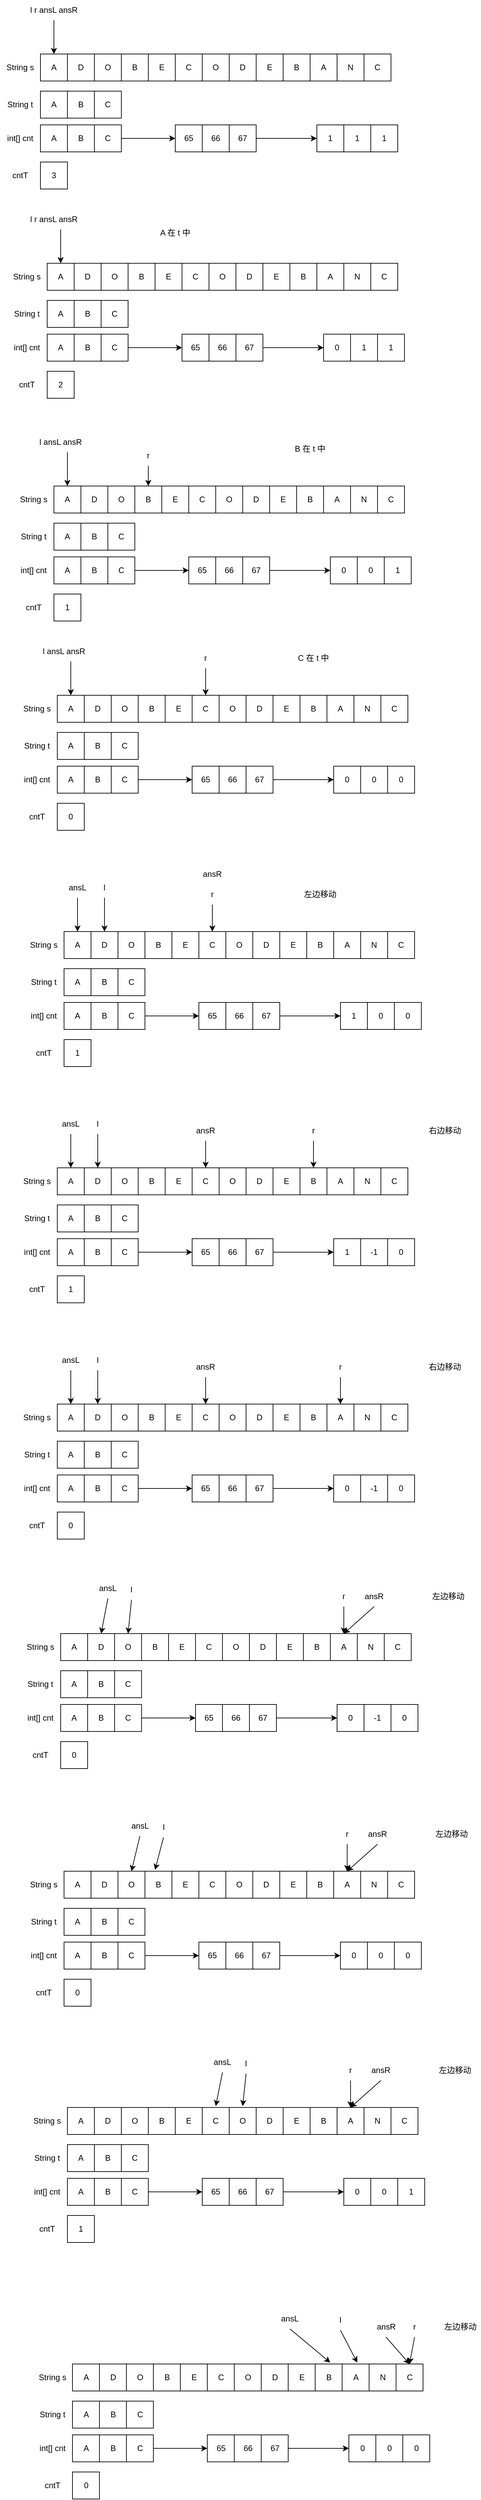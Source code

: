 <mxfile version="20.8.16" type="device"><diagram name="第 1 页" id="Y3VzOYpKzrOCYx11IFl-"><mxGraphModel dx="1434" dy="854" grid="1" gridSize="10" guides="1" tooltips="1" connect="1" arrows="1" fold="1" page="1" pageScale="1" pageWidth="827" pageHeight="1169" math="0" shadow="0"><root><mxCell id="0"/><mxCell id="1" parent="0"/><mxCell id="0_inICApkeU63lqayh0s-15" value="N" style="rounded=0;whiteSpace=wrap;html=1;" vertex="1" parent="1"><mxGeometry x="520" y="80" width="40" height="40" as="geometry"/></mxCell><mxCell id="0_inICApkeU63lqayh0s-1" value="A" style="rounded=0;whiteSpace=wrap;html=1;" vertex="1" parent="1"><mxGeometry x="80" y="80" width="40" height="40" as="geometry"/></mxCell><mxCell id="0_inICApkeU63lqayh0s-4" value="D" style="rounded=0;whiteSpace=wrap;html=1;" vertex="1" parent="1"><mxGeometry x="120" y="80" width="40" height="40" as="geometry"/></mxCell><mxCell id="0_inICApkeU63lqayh0s-5" value="C" style="rounded=0;whiteSpace=wrap;html=1;" vertex="1" parent="1"><mxGeometry x="560" y="80" width="40" height="40" as="geometry"/></mxCell><mxCell id="0_inICApkeU63lqayh0s-6" value="O" style="rounded=0;whiteSpace=wrap;html=1;" vertex="1" parent="1"><mxGeometry x="160" y="80" width="40" height="40" as="geometry"/></mxCell><mxCell id="0_inICApkeU63lqayh0s-7" value="B" style="rounded=0;whiteSpace=wrap;html=1;" vertex="1" parent="1"><mxGeometry x="200" y="80" width="40" height="40" as="geometry"/></mxCell><mxCell id="0_inICApkeU63lqayh0s-8" value="E" style="rounded=0;whiteSpace=wrap;html=1;" vertex="1" parent="1"><mxGeometry x="240" y="80" width="40" height="40" as="geometry"/></mxCell><mxCell id="0_inICApkeU63lqayh0s-9" value="C" style="rounded=0;whiteSpace=wrap;html=1;" vertex="1" parent="1"><mxGeometry x="280" y="80" width="40" height="40" as="geometry"/></mxCell><mxCell id="0_inICApkeU63lqayh0s-10" value="O" style="rounded=0;whiteSpace=wrap;html=1;" vertex="1" parent="1"><mxGeometry x="320" y="80" width="40" height="40" as="geometry"/></mxCell><mxCell id="0_inICApkeU63lqayh0s-11" value="D" style="rounded=0;whiteSpace=wrap;html=1;" vertex="1" parent="1"><mxGeometry x="360" y="80" width="40" height="40" as="geometry"/></mxCell><mxCell id="0_inICApkeU63lqayh0s-12" value="E" style="rounded=0;whiteSpace=wrap;html=1;" vertex="1" parent="1"><mxGeometry x="400" y="80" width="40" height="40" as="geometry"/></mxCell><mxCell id="0_inICApkeU63lqayh0s-13" value="B" style="rounded=0;whiteSpace=wrap;html=1;" vertex="1" parent="1"><mxGeometry x="440" y="80" width="40" height="40" as="geometry"/></mxCell><mxCell id="0_inICApkeU63lqayh0s-14" value="A" style="rounded=0;whiteSpace=wrap;html=1;" vertex="1" parent="1"><mxGeometry x="480" y="80" width="40" height="40" as="geometry"/></mxCell><mxCell id="0_inICApkeU63lqayh0s-20" value="String s" style="text;html=1;strokeColor=none;fillColor=none;align=center;verticalAlign=middle;whiteSpace=wrap;rounded=0;" vertex="1" parent="1"><mxGeometry x="20" y="85" width="60" height="30" as="geometry"/></mxCell><mxCell id="0_inICApkeU63lqayh0s-21" value="String t" style="text;html=1;strokeColor=none;fillColor=none;align=center;verticalAlign=middle;whiteSpace=wrap;rounded=0;" vertex="1" parent="1"><mxGeometry x="20" y="140" width="60" height="30" as="geometry"/></mxCell><mxCell id="0_inICApkeU63lqayh0s-22" value="A" style="rounded=0;whiteSpace=wrap;html=1;" vertex="1" parent="1"><mxGeometry x="80" y="135" width="40" height="40" as="geometry"/></mxCell><mxCell id="0_inICApkeU63lqayh0s-23" value="B" style="rounded=0;whiteSpace=wrap;html=1;" vertex="1" parent="1"><mxGeometry x="120" y="135" width="40" height="40" as="geometry"/></mxCell><mxCell id="0_inICApkeU63lqayh0s-24" value="C" style="rounded=0;whiteSpace=wrap;html=1;" vertex="1" parent="1"><mxGeometry x="160" y="135" width="40" height="40" as="geometry"/></mxCell><mxCell id="0_inICApkeU63lqayh0s-25" value="int[] cnt" style="text;html=1;strokeColor=none;fillColor=none;align=center;verticalAlign=middle;whiteSpace=wrap;rounded=0;" vertex="1" parent="1"><mxGeometry x="20" y="190" width="60" height="30" as="geometry"/></mxCell><mxCell id="0_inICApkeU63lqayh0s-26" value="A" style="rounded=0;whiteSpace=wrap;html=1;" vertex="1" parent="1"><mxGeometry x="80" y="185" width="40" height="40" as="geometry"/></mxCell><mxCell id="0_inICApkeU63lqayh0s-27" value="B" style="rounded=0;whiteSpace=wrap;html=1;" vertex="1" parent="1"><mxGeometry x="120" y="185" width="40" height="40" as="geometry"/></mxCell><mxCell id="0_inICApkeU63lqayh0s-28" value="C" style="rounded=0;whiteSpace=wrap;html=1;" vertex="1" parent="1"><mxGeometry x="160" y="185" width="40" height="40" as="geometry"/></mxCell><mxCell id="0_inICApkeU63lqayh0s-29" value="" style="endArrow=classic;html=1;rounded=0;exitX=1;exitY=0.5;exitDx=0;exitDy=0;" edge="1" parent="1" source="0_inICApkeU63lqayh0s-28"><mxGeometry width="50" height="50" relative="1" as="geometry"><mxPoint x="360" y="400" as="sourcePoint"/><mxPoint x="280" y="205" as="targetPoint"/></mxGeometry></mxCell><mxCell id="0_inICApkeU63lqayh0s-30" value="65" style="rounded=0;whiteSpace=wrap;html=1;" vertex="1" parent="1"><mxGeometry x="280" y="185" width="40" height="40" as="geometry"/></mxCell><mxCell id="0_inICApkeU63lqayh0s-31" value="66" style="rounded=0;whiteSpace=wrap;html=1;" vertex="1" parent="1"><mxGeometry x="320" y="185" width="40" height="40" as="geometry"/></mxCell><mxCell id="0_inICApkeU63lqayh0s-32" value="67" style="rounded=0;whiteSpace=wrap;html=1;" vertex="1" parent="1"><mxGeometry x="360" y="185" width="40" height="40" as="geometry"/></mxCell><mxCell id="0_inICApkeU63lqayh0s-33" value="1" style="rounded=0;whiteSpace=wrap;html=1;" vertex="1" parent="1"><mxGeometry x="490" y="185" width="40" height="40" as="geometry"/></mxCell><mxCell id="0_inICApkeU63lqayh0s-34" value="1" style="rounded=0;whiteSpace=wrap;html=1;" vertex="1" parent="1"><mxGeometry x="530" y="185" width="40" height="40" as="geometry"/></mxCell><mxCell id="0_inICApkeU63lqayh0s-35" value="1" style="rounded=0;whiteSpace=wrap;html=1;" vertex="1" parent="1"><mxGeometry x="570" y="185" width="40" height="40" as="geometry"/></mxCell><mxCell id="0_inICApkeU63lqayh0s-36" value="" style="endArrow=classic;html=1;rounded=0;exitX=1;exitY=0.5;exitDx=0;exitDy=0;" edge="1" parent="1" source="0_inICApkeU63lqayh0s-32" target="0_inICApkeU63lqayh0s-33"><mxGeometry width="50" height="50" relative="1" as="geometry"><mxPoint x="360" y="400" as="sourcePoint"/><mxPoint x="410" y="350" as="targetPoint"/></mxGeometry></mxCell><mxCell id="0_inICApkeU63lqayh0s-37" value="3" style="rounded=0;whiteSpace=wrap;html=1;" vertex="1" parent="1"><mxGeometry x="80" y="240" width="40" height="40" as="geometry"/></mxCell><mxCell id="0_inICApkeU63lqayh0s-38" value="cntT" style="text;html=1;strokeColor=none;fillColor=none;align=center;verticalAlign=middle;whiteSpace=wrap;rounded=0;" vertex="1" parent="1"><mxGeometry x="20" y="245" width="60" height="30" as="geometry"/></mxCell><mxCell id="0_inICApkeU63lqayh0s-39" value="l r ansL ansR" style="text;html=1;strokeColor=none;fillColor=none;align=center;verticalAlign=middle;whiteSpace=wrap;rounded=0;" vertex="1" parent="1"><mxGeometry x="50" width="100" height="30" as="geometry"/></mxCell><mxCell id="0_inICApkeU63lqayh0s-40" value="" style="endArrow=classic;html=1;rounded=0;exitX=0.5;exitY=1;exitDx=0;exitDy=0;entryX=0.5;entryY=0;entryDx=0;entryDy=0;" edge="1" parent="1" source="0_inICApkeU63lqayh0s-39" target="0_inICApkeU63lqayh0s-1"><mxGeometry width="50" height="50" relative="1" as="geometry"><mxPoint x="360" y="200" as="sourcePoint"/><mxPoint x="410" y="150" as="targetPoint"/></mxGeometry></mxCell><mxCell id="0_inICApkeU63lqayh0s-41" value="N" style="rounded=0;whiteSpace=wrap;html=1;" vertex="1" parent="1"><mxGeometry x="530" y="390" width="40" height="40" as="geometry"/></mxCell><mxCell id="0_inICApkeU63lqayh0s-42" value="A" style="rounded=0;whiteSpace=wrap;html=1;" vertex="1" parent="1"><mxGeometry x="90" y="390" width="40" height="40" as="geometry"/></mxCell><mxCell id="0_inICApkeU63lqayh0s-43" value="D" style="rounded=0;whiteSpace=wrap;html=1;" vertex="1" parent="1"><mxGeometry x="130" y="390" width="40" height="40" as="geometry"/></mxCell><mxCell id="0_inICApkeU63lqayh0s-44" value="C" style="rounded=0;whiteSpace=wrap;html=1;" vertex="1" parent="1"><mxGeometry x="570" y="390" width="40" height="40" as="geometry"/></mxCell><mxCell id="0_inICApkeU63lqayh0s-45" value="O" style="rounded=0;whiteSpace=wrap;html=1;" vertex="1" parent="1"><mxGeometry x="170" y="390" width="40" height="40" as="geometry"/></mxCell><mxCell id="0_inICApkeU63lqayh0s-46" value="B" style="rounded=0;whiteSpace=wrap;html=1;" vertex="1" parent="1"><mxGeometry x="210" y="390" width="40" height="40" as="geometry"/></mxCell><mxCell id="0_inICApkeU63lqayh0s-47" value="E" style="rounded=0;whiteSpace=wrap;html=1;" vertex="1" parent="1"><mxGeometry x="250" y="390" width="40" height="40" as="geometry"/></mxCell><mxCell id="0_inICApkeU63lqayh0s-48" value="C" style="rounded=0;whiteSpace=wrap;html=1;" vertex="1" parent="1"><mxGeometry x="290" y="390" width="40" height="40" as="geometry"/></mxCell><mxCell id="0_inICApkeU63lqayh0s-49" value="O" style="rounded=0;whiteSpace=wrap;html=1;" vertex="1" parent="1"><mxGeometry x="330" y="390" width="40" height="40" as="geometry"/></mxCell><mxCell id="0_inICApkeU63lqayh0s-50" value="D" style="rounded=0;whiteSpace=wrap;html=1;" vertex="1" parent="1"><mxGeometry x="370" y="390" width="40" height="40" as="geometry"/></mxCell><mxCell id="0_inICApkeU63lqayh0s-51" value="E" style="rounded=0;whiteSpace=wrap;html=1;" vertex="1" parent="1"><mxGeometry x="410" y="390" width="40" height="40" as="geometry"/></mxCell><mxCell id="0_inICApkeU63lqayh0s-52" value="B" style="rounded=0;whiteSpace=wrap;html=1;" vertex="1" parent="1"><mxGeometry x="450" y="390" width="40" height="40" as="geometry"/></mxCell><mxCell id="0_inICApkeU63lqayh0s-53" value="A" style="rounded=0;whiteSpace=wrap;html=1;" vertex="1" parent="1"><mxGeometry x="490" y="390" width="40" height="40" as="geometry"/></mxCell><mxCell id="0_inICApkeU63lqayh0s-54" value="String s" style="text;html=1;strokeColor=none;fillColor=none;align=center;verticalAlign=middle;whiteSpace=wrap;rounded=0;" vertex="1" parent="1"><mxGeometry x="30" y="395" width="60" height="30" as="geometry"/></mxCell><mxCell id="0_inICApkeU63lqayh0s-55" value="String t" style="text;html=1;strokeColor=none;fillColor=none;align=center;verticalAlign=middle;whiteSpace=wrap;rounded=0;" vertex="1" parent="1"><mxGeometry x="30" y="450" width="60" height="30" as="geometry"/></mxCell><mxCell id="0_inICApkeU63lqayh0s-56" value="A" style="rounded=0;whiteSpace=wrap;html=1;" vertex="1" parent="1"><mxGeometry x="90" y="445" width="40" height="40" as="geometry"/></mxCell><mxCell id="0_inICApkeU63lqayh0s-57" value="B" style="rounded=0;whiteSpace=wrap;html=1;" vertex="1" parent="1"><mxGeometry x="130" y="445" width="40" height="40" as="geometry"/></mxCell><mxCell id="0_inICApkeU63lqayh0s-58" value="C" style="rounded=0;whiteSpace=wrap;html=1;" vertex="1" parent="1"><mxGeometry x="170" y="445" width="40" height="40" as="geometry"/></mxCell><mxCell id="0_inICApkeU63lqayh0s-59" value="int[] cnt" style="text;html=1;strokeColor=none;fillColor=none;align=center;verticalAlign=middle;whiteSpace=wrap;rounded=0;" vertex="1" parent="1"><mxGeometry x="30" y="500" width="60" height="30" as="geometry"/></mxCell><mxCell id="0_inICApkeU63lqayh0s-60" value="A" style="rounded=0;whiteSpace=wrap;html=1;" vertex="1" parent="1"><mxGeometry x="90" y="495" width="40" height="40" as="geometry"/></mxCell><mxCell id="0_inICApkeU63lqayh0s-61" value="B" style="rounded=0;whiteSpace=wrap;html=1;" vertex="1" parent="1"><mxGeometry x="130" y="495" width="40" height="40" as="geometry"/></mxCell><mxCell id="0_inICApkeU63lqayh0s-62" value="C" style="rounded=0;whiteSpace=wrap;html=1;" vertex="1" parent="1"><mxGeometry x="170" y="495" width="40" height="40" as="geometry"/></mxCell><mxCell id="0_inICApkeU63lqayh0s-63" value="" style="endArrow=classic;html=1;rounded=0;exitX=1;exitY=0.5;exitDx=0;exitDy=0;" edge="1" parent="1" source="0_inICApkeU63lqayh0s-62"><mxGeometry width="50" height="50" relative="1" as="geometry"><mxPoint x="370" y="710" as="sourcePoint"/><mxPoint x="290" y="515" as="targetPoint"/></mxGeometry></mxCell><mxCell id="0_inICApkeU63lqayh0s-64" value="65" style="rounded=0;whiteSpace=wrap;html=1;" vertex="1" parent="1"><mxGeometry x="290" y="495" width="40" height="40" as="geometry"/></mxCell><mxCell id="0_inICApkeU63lqayh0s-65" value="66" style="rounded=0;whiteSpace=wrap;html=1;" vertex="1" parent="1"><mxGeometry x="330" y="495" width="40" height="40" as="geometry"/></mxCell><mxCell id="0_inICApkeU63lqayh0s-66" value="67" style="rounded=0;whiteSpace=wrap;html=1;" vertex="1" parent="1"><mxGeometry x="370" y="495" width="40" height="40" as="geometry"/></mxCell><mxCell id="0_inICApkeU63lqayh0s-67" value="0" style="rounded=0;whiteSpace=wrap;html=1;" vertex="1" parent="1"><mxGeometry x="500" y="495" width="40" height="40" as="geometry"/></mxCell><mxCell id="0_inICApkeU63lqayh0s-68" value="1" style="rounded=0;whiteSpace=wrap;html=1;" vertex="1" parent="1"><mxGeometry x="540" y="495" width="40" height="40" as="geometry"/></mxCell><mxCell id="0_inICApkeU63lqayh0s-69" value="1" style="rounded=0;whiteSpace=wrap;html=1;" vertex="1" parent="1"><mxGeometry x="580" y="495" width="40" height="40" as="geometry"/></mxCell><mxCell id="0_inICApkeU63lqayh0s-70" value="" style="endArrow=classic;html=1;rounded=0;exitX=1;exitY=0.5;exitDx=0;exitDy=0;" edge="1" parent="1" source="0_inICApkeU63lqayh0s-66" target="0_inICApkeU63lqayh0s-67"><mxGeometry width="50" height="50" relative="1" as="geometry"><mxPoint x="370" y="710" as="sourcePoint"/><mxPoint x="420" y="660" as="targetPoint"/></mxGeometry></mxCell><mxCell id="0_inICApkeU63lqayh0s-71" value="2" style="rounded=0;whiteSpace=wrap;html=1;" vertex="1" parent="1"><mxGeometry x="90" y="550" width="40" height="40" as="geometry"/></mxCell><mxCell id="0_inICApkeU63lqayh0s-72" value="cntT" style="text;html=1;strokeColor=none;fillColor=none;align=center;verticalAlign=middle;whiteSpace=wrap;rounded=0;" vertex="1" parent="1"><mxGeometry x="30" y="555" width="60" height="30" as="geometry"/></mxCell><mxCell id="0_inICApkeU63lqayh0s-73" value="" style="endArrow=classic;html=1;rounded=0;exitX=0.5;exitY=1;exitDx=0;exitDy=0;entryX=0.5;entryY=0;entryDx=0;entryDy=0;" edge="1" parent="1" target="0_inICApkeU63lqayh0s-42"><mxGeometry width="50" height="50" relative="1" as="geometry"><mxPoint x="110" y="340" as="sourcePoint"/><mxPoint x="420" y="460" as="targetPoint"/></mxGeometry></mxCell><mxCell id="0_inICApkeU63lqayh0s-74" value="l r ansL ansR" style="text;html=1;strokeColor=none;fillColor=none;align=center;verticalAlign=middle;whiteSpace=wrap;rounded=0;" vertex="1" parent="1"><mxGeometry x="50" y="310" width="100" height="30" as="geometry"/></mxCell><mxCell id="0_inICApkeU63lqayh0s-75" value="A 在 t 中" style="text;html=1;strokeColor=none;fillColor=none;align=center;verticalAlign=middle;whiteSpace=wrap;rounded=0;" vertex="1" parent="1"><mxGeometry x="250" y="330" width="60" height="30" as="geometry"/></mxCell><mxCell id="0_inICApkeU63lqayh0s-78" value="N" style="rounded=0;whiteSpace=wrap;html=1;" vertex="1" parent="1"><mxGeometry x="540" y="720" width="40" height="40" as="geometry"/></mxCell><mxCell id="0_inICApkeU63lqayh0s-79" value="A" style="rounded=0;whiteSpace=wrap;html=1;" vertex="1" parent="1"><mxGeometry x="100" y="720" width="40" height="40" as="geometry"/></mxCell><mxCell id="0_inICApkeU63lqayh0s-80" value="D" style="rounded=0;whiteSpace=wrap;html=1;" vertex="1" parent="1"><mxGeometry x="140" y="720" width="40" height="40" as="geometry"/></mxCell><mxCell id="0_inICApkeU63lqayh0s-81" value="C" style="rounded=0;whiteSpace=wrap;html=1;" vertex="1" parent="1"><mxGeometry x="580" y="720" width="40" height="40" as="geometry"/></mxCell><mxCell id="0_inICApkeU63lqayh0s-82" value="O" style="rounded=0;whiteSpace=wrap;html=1;" vertex="1" parent="1"><mxGeometry x="180" y="720" width="40" height="40" as="geometry"/></mxCell><mxCell id="0_inICApkeU63lqayh0s-83" value="B" style="rounded=0;whiteSpace=wrap;html=1;" vertex="1" parent="1"><mxGeometry x="220" y="720" width="40" height="40" as="geometry"/></mxCell><mxCell id="0_inICApkeU63lqayh0s-84" value="E" style="rounded=0;whiteSpace=wrap;html=1;" vertex="1" parent="1"><mxGeometry x="260" y="720" width="40" height="40" as="geometry"/></mxCell><mxCell id="0_inICApkeU63lqayh0s-85" value="C" style="rounded=0;whiteSpace=wrap;html=1;" vertex="1" parent="1"><mxGeometry x="300" y="720" width="40" height="40" as="geometry"/></mxCell><mxCell id="0_inICApkeU63lqayh0s-86" value="O" style="rounded=0;whiteSpace=wrap;html=1;" vertex="1" parent="1"><mxGeometry x="340" y="720" width="40" height="40" as="geometry"/></mxCell><mxCell id="0_inICApkeU63lqayh0s-87" value="D" style="rounded=0;whiteSpace=wrap;html=1;" vertex="1" parent="1"><mxGeometry x="380" y="720" width="40" height="40" as="geometry"/></mxCell><mxCell id="0_inICApkeU63lqayh0s-88" value="E" style="rounded=0;whiteSpace=wrap;html=1;" vertex="1" parent="1"><mxGeometry x="420" y="720" width="40" height="40" as="geometry"/></mxCell><mxCell id="0_inICApkeU63lqayh0s-89" value="B" style="rounded=0;whiteSpace=wrap;html=1;" vertex="1" parent="1"><mxGeometry x="460" y="720" width="40" height="40" as="geometry"/></mxCell><mxCell id="0_inICApkeU63lqayh0s-90" value="A" style="rounded=0;whiteSpace=wrap;html=1;" vertex="1" parent="1"><mxGeometry x="500" y="720" width="40" height="40" as="geometry"/></mxCell><mxCell id="0_inICApkeU63lqayh0s-91" value="String s" style="text;html=1;strokeColor=none;fillColor=none;align=center;verticalAlign=middle;whiteSpace=wrap;rounded=0;" vertex="1" parent="1"><mxGeometry x="40" y="725" width="60" height="30" as="geometry"/></mxCell><mxCell id="0_inICApkeU63lqayh0s-92" value="String t" style="text;html=1;strokeColor=none;fillColor=none;align=center;verticalAlign=middle;whiteSpace=wrap;rounded=0;" vertex="1" parent="1"><mxGeometry x="40" y="780" width="60" height="30" as="geometry"/></mxCell><mxCell id="0_inICApkeU63lqayh0s-93" value="A" style="rounded=0;whiteSpace=wrap;html=1;" vertex="1" parent="1"><mxGeometry x="100" y="775" width="40" height="40" as="geometry"/></mxCell><mxCell id="0_inICApkeU63lqayh0s-94" value="B" style="rounded=0;whiteSpace=wrap;html=1;" vertex="1" parent="1"><mxGeometry x="140" y="775" width="40" height="40" as="geometry"/></mxCell><mxCell id="0_inICApkeU63lqayh0s-95" value="C" style="rounded=0;whiteSpace=wrap;html=1;" vertex="1" parent="1"><mxGeometry x="180" y="775" width="40" height="40" as="geometry"/></mxCell><mxCell id="0_inICApkeU63lqayh0s-96" value="int[] cnt" style="text;html=1;strokeColor=none;fillColor=none;align=center;verticalAlign=middle;whiteSpace=wrap;rounded=0;" vertex="1" parent="1"><mxGeometry x="40" y="830" width="60" height="30" as="geometry"/></mxCell><mxCell id="0_inICApkeU63lqayh0s-97" value="A" style="rounded=0;whiteSpace=wrap;html=1;" vertex="1" parent="1"><mxGeometry x="100" y="825" width="40" height="40" as="geometry"/></mxCell><mxCell id="0_inICApkeU63lqayh0s-98" value="B" style="rounded=0;whiteSpace=wrap;html=1;" vertex="1" parent="1"><mxGeometry x="140" y="825" width="40" height="40" as="geometry"/></mxCell><mxCell id="0_inICApkeU63lqayh0s-99" value="C" style="rounded=0;whiteSpace=wrap;html=1;" vertex="1" parent="1"><mxGeometry x="180" y="825" width="40" height="40" as="geometry"/></mxCell><mxCell id="0_inICApkeU63lqayh0s-100" value="" style="endArrow=classic;html=1;rounded=0;exitX=1;exitY=0.5;exitDx=0;exitDy=0;" edge="1" parent="1" source="0_inICApkeU63lqayh0s-99"><mxGeometry width="50" height="50" relative="1" as="geometry"><mxPoint x="380" y="1040" as="sourcePoint"/><mxPoint x="300" y="845" as="targetPoint"/></mxGeometry></mxCell><mxCell id="0_inICApkeU63lqayh0s-101" value="65" style="rounded=0;whiteSpace=wrap;html=1;" vertex="1" parent="1"><mxGeometry x="300" y="825" width="40" height="40" as="geometry"/></mxCell><mxCell id="0_inICApkeU63lqayh0s-102" value="66" style="rounded=0;whiteSpace=wrap;html=1;" vertex="1" parent="1"><mxGeometry x="340" y="825" width="40" height="40" as="geometry"/></mxCell><mxCell id="0_inICApkeU63lqayh0s-103" value="67" style="rounded=0;whiteSpace=wrap;html=1;" vertex="1" parent="1"><mxGeometry x="380" y="825" width="40" height="40" as="geometry"/></mxCell><mxCell id="0_inICApkeU63lqayh0s-104" value="0" style="rounded=0;whiteSpace=wrap;html=1;" vertex="1" parent="1"><mxGeometry x="510" y="825" width="40" height="40" as="geometry"/></mxCell><mxCell id="0_inICApkeU63lqayh0s-105" value="0" style="rounded=0;whiteSpace=wrap;html=1;" vertex="1" parent="1"><mxGeometry x="550" y="825" width="40" height="40" as="geometry"/></mxCell><mxCell id="0_inICApkeU63lqayh0s-106" value="1" style="rounded=0;whiteSpace=wrap;html=1;" vertex="1" parent="1"><mxGeometry x="590" y="825" width="40" height="40" as="geometry"/></mxCell><mxCell id="0_inICApkeU63lqayh0s-107" value="" style="endArrow=classic;html=1;rounded=0;exitX=1;exitY=0.5;exitDx=0;exitDy=0;" edge="1" parent="1" source="0_inICApkeU63lqayh0s-103" target="0_inICApkeU63lqayh0s-104"><mxGeometry width="50" height="50" relative="1" as="geometry"><mxPoint x="380" y="1040" as="sourcePoint"/><mxPoint x="430" y="990" as="targetPoint"/></mxGeometry></mxCell><mxCell id="0_inICApkeU63lqayh0s-108" value="1" style="rounded=0;whiteSpace=wrap;html=1;" vertex="1" parent="1"><mxGeometry x="100" y="880" width="40" height="40" as="geometry"/></mxCell><mxCell id="0_inICApkeU63lqayh0s-109" value="cntT" style="text;html=1;strokeColor=none;fillColor=none;align=center;verticalAlign=middle;whiteSpace=wrap;rounded=0;" vertex="1" parent="1"><mxGeometry x="40" y="885" width="60" height="30" as="geometry"/></mxCell><mxCell id="0_inICApkeU63lqayh0s-110" value="" style="endArrow=classic;html=1;rounded=0;exitX=0.5;exitY=1;exitDx=0;exitDy=0;entryX=0.5;entryY=0;entryDx=0;entryDy=0;" edge="1" parent="1" target="0_inICApkeU63lqayh0s-79"><mxGeometry width="50" height="50" relative="1" as="geometry"><mxPoint x="120" y="670" as="sourcePoint"/><mxPoint x="430" y="790" as="targetPoint"/></mxGeometry></mxCell><mxCell id="0_inICApkeU63lqayh0s-111" value="l ansL ansR" style="text;html=1;strokeColor=none;fillColor=none;align=center;verticalAlign=middle;whiteSpace=wrap;rounded=0;" vertex="1" parent="1"><mxGeometry x="60" y="640" width="100" height="30" as="geometry"/></mxCell><mxCell id="0_inICApkeU63lqayh0s-112" value="B 在 t 中" style="text;html=1;strokeColor=none;fillColor=none;align=center;verticalAlign=middle;whiteSpace=wrap;rounded=0;" vertex="1" parent="1"><mxGeometry x="450" y="650" width="60" height="30" as="geometry"/></mxCell><mxCell id="0_inICApkeU63lqayh0s-113" value="r" style="text;html=1;strokeColor=none;fillColor=none;align=center;verticalAlign=middle;whiteSpace=wrap;rounded=0;" vertex="1" parent="1"><mxGeometry x="210" y="660" width="60" height="30" as="geometry"/></mxCell><mxCell id="0_inICApkeU63lqayh0s-114" value="" style="endArrow=classic;html=1;rounded=0;exitX=0.5;exitY=1;exitDx=0;exitDy=0;entryX=0.5;entryY=0;entryDx=0;entryDy=0;" edge="1" parent="1" source="0_inICApkeU63lqayh0s-113" target="0_inICApkeU63lqayh0s-83"><mxGeometry width="50" height="50" relative="1" as="geometry"><mxPoint x="270" y="660" as="sourcePoint"/><mxPoint x="320" y="610" as="targetPoint"/></mxGeometry></mxCell><mxCell id="0_inICApkeU63lqayh0s-115" value="N" style="rounded=0;whiteSpace=wrap;html=1;" vertex="1" parent="1"><mxGeometry x="545" y="1030" width="40" height="40" as="geometry"/></mxCell><mxCell id="0_inICApkeU63lqayh0s-116" value="A" style="rounded=0;whiteSpace=wrap;html=1;" vertex="1" parent="1"><mxGeometry x="105" y="1030" width="40" height="40" as="geometry"/></mxCell><mxCell id="0_inICApkeU63lqayh0s-117" value="D" style="rounded=0;whiteSpace=wrap;html=1;" vertex="1" parent="1"><mxGeometry x="145" y="1030" width="40" height="40" as="geometry"/></mxCell><mxCell id="0_inICApkeU63lqayh0s-118" value="C" style="rounded=0;whiteSpace=wrap;html=1;" vertex="1" parent="1"><mxGeometry x="585" y="1030" width="40" height="40" as="geometry"/></mxCell><mxCell id="0_inICApkeU63lqayh0s-119" value="O" style="rounded=0;whiteSpace=wrap;html=1;" vertex="1" parent="1"><mxGeometry x="185" y="1030" width="40" height="40" as="geometry"/></mxCell><mxCell id="0_inICApkeU63lqayh0s-120" value="B" style="rounded=0;whiteSpace=wrap;html=1;" vertex="1" parent="1"><mxGeometry x="225" y="1030" width="40" height="40" as="geometry"/></mxCell><mxCell id="0_inICApkeU63lqayh0s-121" value="E" style="rounded=0;whiteSpace=wrap;html=1;" vertex="1" parent="1"><mxGeometry x="265" y="1030" width="40" height="40" as="geometry"/></mxCell><mxCell id="0_inICApkeU63lqayh0s-122" value="C" style="rounded=0;whiteSpace=wrap;html=1;" vertex="1" parent="1"><mxGeometry x="305" y="1030" width="40" height="40" as="geometry"/></mxCell><mxCell id="0_inICApkeU63lqayh0s-123" value="O" style="rounded=0;whiteSpace=wrap;html=1;" vertex="1" parent="1"><mxGeometry x="345" y="1030" width="40" height="40" as="geometry"/></mxCell><mxCell id="0_inICApkeU63lqayh0s-124" value="D" style="rounded=0;whiteSpace=wrap;html=1;" vertex="1" parent="1"><mxGeometry x="385" y="1030" width="40" height="40" as="geometry"/></mxCell><mxCell id="0_inICApkeU63lqayh0s-125" value="E" style="rounded=0;whiteSpace=wrap;html=1;" vertex="1" parent="1"><mxGeometry x="425" y="1030" width="40" height="40" as="geometry"/></mxCell><mxCell id="0_inICApkeU63lqayh0s-126" value="B" style="rounded=0;whiteSpace=wrap;html=1;" vertex="1" parent="1"><mxGeometry x="465" y="1030" width="40" height="40" as="geometry"/></mxCell><mxCell id="0_inICApkeU63lqayh0s-127" value="A" style="rounded=0;whiteSpace=wrap;html=1;" vertex="1" parent="1"><mxGeometry x="505" y="1030" width="40" height="40" as="geometry"/></mxCell><mxCell id="0_inICApkeU63lqayh0s-128" value="String s" style="text;html=1;strokeColor=none;fillColor=none;align=center;verticalAlign=middle;whiteSpace=wrap;rounded=0;" vertex="1" parent="1"><mxGeometry x="45" y="1035" width="60" height="30" as="geometry"/></mxCell><mxCell id="0_inICApkeU63lqayh0s-129" value="String t" style="text;html=1;strokeColor=none;fillColor=none;align=center;verticalAlign=middle;whiteSpace=wrap;rounded=0;" vertex="1" parent="1"><mxGeometry x="45" y="1090" width="60" height="30" as="geometry"/></mxCell><mxCell id="0_inICApkeU63lqayh0s-130" value="A" style="rounded=0;whiteSpace=wrap;html=1;" vertex="1" parent="1"><mxGeometry x="105" y="1085" width="40" height="40" as="geometry"/></mxCell><mxCell id="0_inICApkeU63lqayh0s-131" value="B" style="rounded=0;whiteSpace=wrap;html=1;" vertex="1" parent="1"><mxGeometry x="145" y="1085" width="40" height="40" as="geometry"/></mxCell><mxCell id="0_inICApkeU63lqayh0s-132" value="C" style="rounded=0;whiteSpace=wrap;html=1;" vertex="1" parent="1"><mxGeometry x="185" y="1085" width="40" height="40" as="geometry"/></mxCell><mxCell id="0_inICApkeU63lqayh0s-133" value="int[] cnt" style="text;html=1;strokeColor=none;fillColor=none;align=center;verticalAlign=middle;whiteSpace=wrap;rounded=0;" vertex="1" parent="1"><mxGeometry x="45" y="1140" width="60" height="30" as="geometry"/></mxCell><mxCell id="0_inICApkeU63lqayh0s-134" value="A" style="rounded=0;whiteSpace=wrap;html=1;" vertex="1" parent="1"><mxGeometry x="105" y="1135" width="40" height="40" as="geometry"/></mxCell><mxCell id="0_inICApkeU63lqayh0s-135" value="B" style="rounded=0;whiteSpace=wrap;html=1;" vertex="1" parent="1"><mxGeometry x="145" y="1135" width="40" height="40" as="geometry"/></mxCell><mxCell id="0_inICApkeU63lqayh0s-136" value="C" style="rounded=0;whiteSpace=wrap;html=1;" vertex="1" parent="1"><mxGeometry x="185" y="1135" width="40" height="40" as="geometry"/></mxCell><mxCell id="0_inICApkeU63lqayh0s-137" value="" style="endArrow=classic;html=1;rounded=0;exitX=1;exitY=0.5;exitDx=0;exitDy=0;" edge="1" parent="1" source="0_inICApkeU63lqayh0s-136"><mxGeometry width="50" height="50" relative="1" as="geometry"><mxPoint x="385" y="1350" as="sourcePoint"/><mxPoint x="305" y="1155" as="targetPoint"/></mxGeometry></mxCell><mxCell id="0_inICApkeU63lqayh0s-138" value="65" style="rounded=0;whiteSpace=wrap;html=1;" vertex="1" parent="1"><mxGeometry x="305" y="1135" width="40" height="40" as="geometry"/></mxCell><mxCell id="0_inICApkeU63lqayh0s-139" value="66" style="rounded=0;whiteSpace=wrap;html=1;" vertex="1" parent="1"><mxGeometry x="345" y="1135" width="40" height="40" as="geometry"/></mxCell><mxCell id="0_inICApkeU63lqayh0s-140" value="67" style="rounded=0;whiteSpace=wrap;html=1;" vertex="1" parent="1"><mxGeometry x="385" y="1135" width="40" height="40" as="geometry"/></mxCell><mxCell id="0_inICApkeU63lqayh0s-141" value="0" style="rounded=0;whiteSpace=wrap;html=1;" vertex="1" parent="1"><mxGeometry x="515" y="1135" width="40" height="40" as="geometry"/></mxCell><mxCell id="0_inICApkeU63lqayh0s-142" value="0" style="rounded=0;whiteSpace=wrap;html=1;" vertex="1" parent="1"><mxGeometry x="555" y="1135" width="40" height="40" as="geometry"/></mxCell><mxCell id="0_inICApkeU63lqayh0s-143" value="0" style="rounded=0;whiteSpace=wrap;html=1;" vertex="1" parent="1"><mxGeometry x="595" y="1135" width="40" height="40" as="geometry"/></mxCell><mxCell id="0_inICApkeU63lqayh0s-144" value="" style="endArrow=classic;html=1;rounded=0;exitX=1;exitY=0.5;exitDx=0;exitDy=0;" edge="1" parent="1" source="0_inICApkeU63lqayh0s-140" target="0_inICApkeU63lqayh0s-141"><mxGeometry width="50" height="50" relative="1" as="geometry"><mxPoint x="385" y="1350" as="sourcePoint"/><mxPoint x="435" y="1300" as="targetPoint"/></mxGeometry></mxCell><mxCell id="0_inICApkeU63lqayh0s-145" value="0" style="rounded=0;whiteSpace=wrap;html=1;" vertex="1" parent="1"><mxGeometry x="105" y="1190" width="40" height="40" as="geometry"/></mxCell><mxCell id="0_inICApkeU63lqayh0s-146" value="cntT" style="text;html=1;strokeColor=none;fillColor=none;align=center;verticalAlign=middle;whiteSpace=wrap;rounded=0;" vertex="1" parent="1"><mxGeometry x="45" y="1195" width="60" height="30" as="geometry"/></mxCell><mxCell id="0_inICApkeU63lqayh0s-147" value="" style="endArrow=classic;html=1;rounded=0;exitX=0.5;exitY=1;exitDx=0;exitDy=0;entryX=0.5;entryY=0;entryDx=0;entryDy=0;" edge="1" parent="1" target="0_inICApkeU63lqayh0s-116"><mxGeometry width="50" height="50" relative="1" as="geometry"><mxPoint x="125" y="980" as="sourcePoint"/><mxPoint x="435" y="1100" as="targetPoint"/></mxGeometry></mxCell><mxCell id="0_inICApkeU63lqayh0s-148" value="l ansL ansR" style="text;html=1;strokeColor=none;fillColor=none;align=center;verticalAlign=middle;whiteSpace=wrap;rounded=0;" vertex="1" parent="1"><mxGeometry x="65" y="950" width="100" height="30" as="geometry"/></mxCell><mxCell id="0_inICApkeU63lqayh0s-149" value="C 在 t 中" style="text;html=1;strokeColor=none;fillColor=none;align=center;verticalAlign=middle;whiteSpace=wrap;rounded=0;" vertex="1" parent="1"><mxGeometry x="455" y="960" width="60" height="30" as="geometry"/></mxCell><mxCell id="0_inICApkeU63lqayh0s-150" value="r" style="text;html=1;strokeColor=none;fillColor=none;align=center;verticalAlign=middle;whiteSpace=wrap;rounded=0;" vertex="1" parent="1"><mxGeometry x="295" y="960" width="60" height="30" as="geometry"/></mxCell><mxCell id="0_inICApkeU63lqayh0s-151" value="" style="endArrow=classic;html=1;rounded=0;exitX=0.5;exitY=1;exitDx=0;exitDy=0;entryX=0.5;entryY=0;entryDx=0;entryDy=0;" edge="1" parent="1" source="0_inICApkeU63lqayh0s-150" target="0_inICApkeU63lqayh0s-122"><mxGeometry width="50" height="50" relative="1" as="geometry"><mxPoint x="275" y="970" as="sourcePoint"/><mxPoint x="325" y="920" as="targetPoint"/></mxGeometry></mxCell><mxCell id="0_inICApkeU63lqayh0s-152" value="N" style="rounded=0;whiteSpace=wrap;html=1;" vertex="1" parent="1"><mxGeometry x="555" y="1380" width="40" height="40" as="geometry"/></mxCell><mxCell id="0_inICApkeU63lqayh0s-153" value="A" style="rounded=0;whiteSpace=wrap;html=1;" vertex="1" parent="1"><mxGeometry x="115" y="1380" width="40" height="40" as="geometry"/></mxCell><mxCell id="0_inICApkeU63lqayh0s-154" value="D" style="rounded=0;whiteSpace=wrap;html=1;" vertex="1" parent="1"><mxGeometry x="155" y="1380" width="40" height="40" as="geometry"/></mxCell><mxCell id="0_inICApkeU63lqayh0s-155" value="C" style="rounded=0;whiteSpace=wrap;html=1;" vertex="1" parent="1"><mxGeometry x="595" y="1380" width="40" height="40" as="geometry"/></mxCell><mxCell id="0_inICApkeU63lqayh0s-156" value="O" style="rounded=0;whiteSpace=wrap;html=1;" vertex="1" parent="1"><mxGeometry x="195" y="1380" width="40" height="40" as="geometry"/></mxCell><mxCell id="0_inICApkeU63lqayh0s-157" value="B" style="rounded=0;whiteSpace=wrap;html=1;" vertex="1" parent="1"><mxGeometry x="235" y="1380" width="40" height="40" as="geometry"/></mxCell><mxCell id="0_inICApkeU63lqayh0s-158" value="E" style="rounded=0;whiteSpace=wrap;html=1;" vertex="1" parent="1"><mxGeometry x="275" y="1380" width="40" height="40" as="geometry"/></mxCell><mxCell id="0_inICApkeU63lqayh0s-159" value="C" style="rounded=0;whiteSpace=wrap;html=1;" vertex="1" parent="1"><mxGeometry x="315" y="1380" width="40" height="40" as="geometry"/></mxCell><mxCell id="0_inICApkeU63lqayh0s-160" value="O" style="rounded=0;whiteSpace=wrap;html=1;" vertex="1" parent="1"><mxGeometry x="355" y="1380" width="40" height="40" as="geometry"/></mxCell><mxCell id="0_inICApkeU63lqayh0s-161" value="D" style="rounded=0;whiteSpace=wrap;html=1;" vertex="1" parent="1"><mxGeometry x="395" y="1380" width="40" height="40" as="geometry"/></mxCell><mxCell id="0_inICApkeU63lqayh0s-162" value="E" style="rounded=0;whiteSpace=wrap;html=1;" vertex="1" parent="1"><mxGeometry x="435" y="1380" width="40" height="40" as="geometry"/></mxCell><mxCell id="0_inICApkeU63lqayh0s-163" value="B" style="rounded=0;whiteSpace=wrap;html=1;" vertex="1" parent="1"><mxGeometry x="475" y="1380" width="40" height="40" as="geometry"/></mxCell><mxCell id="0_inICApkeU63lqayh0s-164" value="A" style="rounded=0;whiteSpace=wrap;html=1;" vertex="1" parent="1"><mxGeometry x="515" y="1380" width="40" height="40" as="geometry"/></mxCell><mxCell id="0_inICApkeU63lqayh0s-165" value="String s" style="text;html=1;strokeColor=none;fillColor=none;align=center;verticalAlign=middle;whiteSpace=wrap;rounded=0;" vertex="1" parent="1"><mxGeometry x="55" y="1385" width="60" height="30" as="geometry"/></mxCell><mxCell id="0_inICApkeU63lqayh0s-166" value="String t" style="text;html=1;strokeColor=none;fillColor=none;align=center;verticalAlign=middle;whiteSpace=wrap;rounded=0;" vertex="1" parent="1"><mxGeometry x="55" y="1440" width="60" height="30" as="geometry"/></mxCell><mxCell id="0_inICApkeU63lqayh0s-167" value="A" style="rounded=0;whiteSpace=wrap;html=1;" vertex="1" parent="1"><mxGeometry x="115" y="1435" width="40" height="40" as="geometry"/></mxCell><mxCell id="0_inICApkeU63lqayh0s-168" value="B" style="rounded=0;whiteSpace=wrap;html=1;" vertex="1" parent="1"><mxGeometry x="155" y="1435" width="40" height="40" as="geometry"/></mxCell><mxCell id="0_inICApkeU63lqayh0s-169" value="C" style="rounded=0;whiteSpace=wrap;html=1;" vertex="1" parent="1"><mxGeometry x="195" y="1435" width="40" height="40" as="geometry"/></mxCell><mxCell id="0_inICApkeU63lqayh0s-170" value="int[] cnt" style="text;html=1;strokeColor=none;fillColor=none;align=center;verticalAlign=middle;whiteSpace=wrap;rounded=0;" vertex="1" parent="1"><mxGeometry x="55" y="1490" width="60" height="30" as="geometry"/></mxCell><mxCell id="0_inICApkeU63lqayh0s-171" value="A" style="rounded=0;whiteSpace=wrap;html=1;" vertex="1" parent="1"><mxGeometry x="115" y="1485" width="40" height="40" as="geometry"/></mxCell><mxCell id="0_inICApkeU63lqayh0s-172" value="B" style="rounded=0;whiteSpace=wrap;html=1;" vertex="1" parent="1"><mxGeometry x="155" y="1485" width="40" height="40" as="geometry"/></mxCell><mxCell id="0_inICApkeU63lqayh0s-173" value="C" style="rounded=0;whiteSpace=wrap;html=1;" vertex="1" parent="1"><mxGeometry x="195" y="1485" width="40" height="40" as="geometry"/></mxCell><mxCell id="0_inICApkeU63lqayh0s-174" value="" style="endArrow=classic;html=1;rounded=0;exitX=1;exitY=0.5;exitDx=0;exitDy=0;" edge="1" parent="1" source="0_inICApkeU63lqayh0s-173"><mxGeometry width="50" height="50" relative="1" as="geometry"><mxPoint x="395" y="1700" as="sourcePoint"/><mxPoint x="315" y="1505" as="targetPoint"/></mxGeometry></mxCell><mxCell id="0_inICApkeU63lqayh0s-175" value="65" style="rounded=0;whiteSpace=wrap;html=1;" vertex="1" parent="1"><mxGeometry x="315" y="1485" width="40" height="40" as="geometry"/></mxCell><mxCell id="0_inICApkeU63lqayh0s-176" value="66" style="rounded=0;whiteSpace=wrap;html=1;" vertex="1" parent="1"><mxGeometry x="355" y="1485" width="40" height="40" as="geometry"/></mxCell><mxCell id="0_inICApkeU63lqayh0s-177" value="67" style="rounded=0;whiteSpace=wrap;html=1;" vertex="1" parent="1"><mxGeometry x="395" y="1485" width="40" height="40" as="geometry"/></mxCell><mxCell id="0_inICApkeU63lqayh0s-178" value="1" style="rounded=0;whiteSpace=wrap;html=1;" vertex="1" parent="1"><mxGeometry x="525" y="1485" width="40" height="40" as="geometry"/></mxCell><mxCell id="0_inICApkeU63lqayh0s-179" value="0" style="rounded=0;whiteSpace=wrap;html=1;" vertex="1" parent="1"><mxGeometry x="565" y="1485" width="40" height="40" as="geometry"/></mxCell><mxCell id="0_inICApkeU63lqayh0s-180" value="0" style="rounded=0;whiteSpace=wrap;html=1;" vertex="1" parent="1"><mxGeometry x="605" y="1485" width="40" height="40" as="geometry"/></mxCell><mxCell id="0_inICApkeU63lqayh0s-181" value="" style="endArrow=classic;html=1;rounded=0;exitX=1;exitY=0.5;exitDx=0;exitDy=0;" edge="1" parent="1" source="0_inICApkeU63lqayh0s-177" target="0_inICApkeU63lqayh0s-178"><mxGeometry width="50" height="50" relative="1" as="geometry"><mxPoint x="395" y="1700" as="sourcePoint"/><mxPoint x="445" y="1650" as="targetPoint"/></mxGeometry></mxCell><mxCell id="0_inICApkeU63lqayh0s-182" value="1" style="rounded=0;whiteSpace=wrap;html=1;" vertex="1" parent="1"><mxGeometry x="115" y="1540" width="40" height="40" as="geometry"/></mxCell><mxCell id="0_inICApkeU63lqayh0s-183" value="cntT" style="text;html=1;strokeColor=none;fillColor=none;align=center;verticalAlign=middle;whiteSpace=wrap;rounded=0;" vertex="1" parent="1"><mxGeometry x="55" y="1545" width="60" height="30" as="geometry"/></mxCell><mxCell id="0_inICApkeU63lqayh0s-186" value="左边移动" style="text;html=1;strokeColor=none;fillColor=none;align=center;verticalAlign=middle;whiteSpace=wrap;rounded=0;" vertex="1" parent="1"><mxGeometry x="465" y="1310" width="60" height="30" as="geometry"/></mxCell><mxCell id="0_inICApkeU63lqayh0s-187" value="r" style="text;html=1;strokeColor=none;fillColor=none;align=center;verticalAlign=middle;whiteSpace=wrap;rounded=0;" vertex="1" parent="1"><mxGeometry x="305" y="1310" width="60" height="30" as="geometry"/></mxCell><mxCell id="0_inICApkeU63lqayh0s-188" value="" style="endArrow=classic;html=1;rounded=0;exitX=0.5;exitY=1;exitDx=0;exitDy=0;entryX=0.5;entryY=0;entryDx=0;entryDy=0;" edge="1" parent="1" source="0_inICApkeU63lqayh0s-187" target="0_inICApkeU63lqayh0s-159"><mxGeometry width="50" height="50" relative="1" as="geometry"><mxPoint x="285" y="1320" as="sourcePoint"/><mxPoint x="335" y="1270" as="targetPoint"/></mxGeometry></mxCell><mxCell id="0_inICApkeU63lqayh0s-189" value="ansR" style="text;html=1;strokeColor=none;fillColor=none;align=center;verticalAlign=middle;whiteSpace=wrap;rounded=0;" vertex="1" parent="1"><mxGeometry x="305" y="1280" width="60" height="30" as="geometry"/></mxCell><mxCell id="0_inICApkeU63lqayh0s-190" value="ansL" style="text;html=1;strokeColor=none;fillColor=none;align=center;verticalAlign=middle;whiteSpace=wrap;rounded=0;" vertex="1" parent="1"><mxGeometry x="105" y="1300" width="60" height="30" as="geometry"/></mxCell><mxCell id="0_inICApkeU63lqayh0s-191" value="" style="endArrow=classic;html=1;rounded=0;exitX=0.5;exitY=1;exitDx=0;exitDy=0;" edge="1" parent="1" source="0_inICApkeU63lqayh0s-190" target="0_inICApkeU63lqayh0s-153"><mxGeometry width="50" height="50" relative="1" as="geometry"><mxPoint x="345" y="1350" as="sourcePoint"/><mxPoint x="345" y="1390" as="targetPoint"/></mxGeometry></mxCell><mxCell id="0_inICApkeU63lqayh0s-192" value="l" style="text;html=1;strokeColor=none;fillColor=none;align=center;verticalAlign=middle;whiteSpace=wrap;rounded=0;" vertex="1" parent="1"><mxGeometry x="145" y="1300" width="60" height="30" as="geometry"/></mxCell><mxCell id="0_inICApkeU63lqayh0s-193" value="" style="endArrow=classic;html=1;rounded=0;exitX=0.5;exitY=1;exitDx=0;exitDy=0;entryX=0.5;entryY=0;entryDx=0;entryDy=0;" edge="1" parent="1" source="0_inICApkeU63lqayh0s-192" target="0_inICApkeU63lqayh0s-154"><mxGeometry width="50" height="50" relative="1" as="geometry"><mxPoint x="270" y="1360" as="sourcePoint"/><mxPoint x="320" y="1310" as="targetPoint"/></mxGeometry></mxCell><mxCell id="0_inICApkeU63lqayh0s-194" value="N" style="rounded=0;whiteSpace=wrap;html=1;" vertex="1" parent="1"><mxGeometry x="545" y="1730" width="40" height="40" as="geometry"/></mxCell><mxCell id="0_inICApkeU63lqayh0s-195" value="A" style="rounded=0;whiteSpace=wrap;html=1;" vertex="1" parent="1"><mxGeometry x="105" y="1730" width="40" height="40" as="geometry"/></mxCell><mxCell id="0_inICApkeU63lqayh0s-196" value="D" style="rounded=0;whiteSpace=wrap;html=1;" vertex="1" parent="1"><mxGeometry x="145" y="1730" width="40" height="40" as="geometry"/></mxCell><mxCell id="0_inICApkeU63lqayh0s-197" value="C" style="rounded=0;whiteSpace=wrap;html=1;" vertex="1" parent="1"><mxGeometry x="585" y="1730" width="40" height="40" as="geometry"/></mxCell><mxCell id="0_inICApkeU63lqayh0s-198" value="O" style="rounded=0;whiteSpace=wrap;html=1;" vertex="1" parent="1"><mxGeometry x="185" y="1730" width="40" height="40" as="geometry"/></mxCell><mxCell id="0_inICApkeU63lqayh0s-199" value="B" style="rounded=0;whiteSpace=wrap;html=1;" vertex="1" parent="1"><mxGeometry x="225" y="1730" width="40" height="40" as="geometry"/></mxCell><mxCell id="0_inICApkeU63lqayh0s-200" value="E" style="rounded=0;whiteSpace=wrap;html=1;" vertex="1" parent="1"><mxGeometry x="265" y="1730" width="40" height="40" as="geometry"/></mxCell><mxCell id="0_inICApkeU63lqayh0s-201" value="C" style="rounded=0;whiteSpace=wrap;html=1;" vertex="1" parent="1"><mxGeometry x="305" y="1730" width="40" height="40" as="geometry"/></mxCell><mxCell id="0_inICApkeU63lqayh0s-202" value="O" style="rounded=0;whiteSpace=wrap;html=1;" vertex="1" parent="1"><mxGeometry x="345" y="1730" width="40" height="40" as="geometry"/></mxCell><mxCell id="0_inICApkeU63lqayh0s-203" value="D" style="rounded=0;whiteSpace=wrap;html=1;" vertex="1" parent="1"><mxGeometry x="385" y="1730" width="40" height="40" as="geometry"/></mxCell><mxCell id="0_inICApkeU63lqayh0s-204" value="E" style="rounded=0;whiteSpace=wrap;html=1;" vertex="1" parent="1"><mxGeometry x="425" y="1730" width="40" height="40" as="geometry"/></mxCell><mxCell id="0_inICApkeU63lqayh0s-205" value="B" style="rounded=0;whiteSpace=wrap;html=1;" vertex="1" parent="1"><mxGeometry x="465" y="1730" width="40" height="40" as="geometry"/></mxCell><mxCell id="0_inICApkeU63lqayh0s-206" value="A" style="rounded=0;whiteSpace=wrap;html=1;" vertex="1" parent="1"><mxGeometry x="505" y="1730" width="40" height="40" as="geometry"/></mxCell><mxCell id="0_inICApkeU63lqayh0s-207" value="String s" style="text;html=1;strokeColor=none;fillColor=none;align=center;verticalAlign=middle;whiteSpace=wrap;rounded=0;" vertex="1" parent="1"><mxGeometry x="45" y="1735" width="60" height="30" as="geometry"/></mxCell><mxCell id="0_inICApkeU63lqayh0s-208" value="String t" style="text;html=1;strokeColor=none;fillColor=none;align=center;verticalAlign=middle;whiteSpace=wrap;rounded=0;" vertex="1" parent="1"><mxGeometry x="45" y="1790" width="60" height="30" as="geometry"/></mxCell><mxCell id="0_inICApkeU63lqayh0s-209" value="A" style="rounded=0;whiteSpace=wrap;html=1;" vertex="1" parent="1"><mxGeometry x="105" y="1785" width="40" height="40" as="geometry"/></mxCell><mxCell id="0_inICApkeU63lqayh0s-210" value="B" style="rounded=0;whiteSpace=wrap;html=1;" vertex="1" parent="1"><mxGeometry x="145" y="1785" width="40" height="40" as="geometry"/></mxCell><mxCell id="0_inICApkeU63lqayh0s-211" value="C" style="rounded=0;whiteSpace=wrap;html=1;" vertex="1" parent="1"><mxGeometry x="185" y="1785" width="40" height="40" as="geometry"/></mxCell><mxCell id="0_inICApkeU63lqayh0s-212" value="int[] cnt" style="text;html=1;strokeColor=none;fillColor=none;align=center;verticalAlign=middle;whiteSpace=wrap;rounded=0;" vertex="1" parent="1"><mxGeometry x="45" y="1840" width="60" height="30" as="geometry"/></mxCell><mxCell id="0_inICApkeU63lqayh0s-213" value="A" style="rounded=0;whiteSpace=wrap;html=1;" vertex="1" parent="1"><mxGeometry x="105" y="1835" width="40" height="40" as="geometry"/></mxCell><mxCell id="0_inICApkeU63lqayh0s-214" value="B" style="rounded=0;whiteSpace=wrap;html=1;" vertex="1" parent="1"><mxGeometry x="145" y="1835" width="40" height="40" as="geometry"/></mxCell><mxCell id="0_inICApkeU63lqayh0s-215" value="C" style="rounded=0;whiteSpace=wrap;html=1;" vertex="1" parent="1"><mxGeometry x="185" y="1835" width="40" height="40" as="geometry"/></mxCell><mxCell id="0_inICApkeU63lqayh0s-216" value="" style="endArrow=classic;html=1;rounded=0;exitX=1;exitY=0.5;exitDx=0;exitDy=0;" edge="1" parent="1" source="0_inICApkeU63lqayh0s-215"><mxGeometry width="50" height="50" relative="1" as="geometry"><mxPoint x="385" y="2050" as="sourcePoint"/><mxPoint x="305" y="1855" as="targetPoint"/></mxGeometry></mxCell><mxCell id="0_inICApkeU63lqayh0s-217" value="65" style="rounded=0;whiteSpace=wrap;html=1;" vertex="1" parent="1"><mxGeometry x="305" y="1835" width="40" height="40" as="geometry"/></mxCell><mxCell id="0_inICApkeU63lqayh0s-218" value="66" style="rounded=0;whiteSpace=wrap;html=1;" vertex="1" parent="1"><mxGeometry x="345" y="1835" width="40" height="40" as="geometry"/></mxCell><mxCell id="0_inICApkeU63lqayh0s-219" value="67" style="rounded=0;whiteSpace=wrap;html=1;" vertex="1" parent="1"><mxGeometry x="385" y="1835" width="40" height="40" as="geometry"/></mxCell><mxCell id="0_inICApkeU63lqayh0s-220" value="1" style="rounded=0;whiteSpace=wrap;html=1;" vertex="1" parent="1"><mxGeometry x="515" y="1835" width="40" height="40" as="geometry"/></mxCell><mxCell id="0_inICApkeU63lqayh0s-221" value="-1" style="rounded=0;whiteSpace=wrap;html=1;" vertex="1" parent="1"><mxGeometry x="555" y="1835" width="40" height="40" as="geometry"/></mxCell><mxCell id="0_inICApkeU63lqayh0s-222" value="0" style="rounded=0;whiteSpace=wrap;html=1;" vertex="1" parent="1"><mxGeometry x="595" y="1835" width="40" height="40" as="geometry"/></mxCell><mxCell id="0_inICApkeU63lqayh0s-223" value="" style="endArrow=classic;html=1;rounded=0;exitX=1;exitY=0.5;exitDx=0;exitDy=0;" edge="1" parent="1" source="0_inICApkeU63lqayh0s-219" target="0_inICApkeU63lqayh0s-220"><mxGeometry width="50" height="50" relative="1" as="geometry"><mxPoint x="385" y="2050" as="sourcePoint"/><mxPoint x="435" y="2000" as="targetPoint"/></mxGeometry></mxCell><mxCell id="0_inICApkeU63lqayh0s-224" value="1" style="rounded=0;whiteSpace=wrap;html=1;" vertex="1" parent="1"><mxGeometry x="105" y="1890" width="40" height="40" as="geometry"/></mxCell><mxCell id="0_inICApkeU63lqayh0s-225" value="cntT" style="text;html=1;strokeColor=none;fillColor=none;align=center;verticalAlign=middle;whiteSpace=wrap;rounded=0;" vertex="1" parent="1"><mxGeometry x="45" y="1895" width="60" height="30" as="geometry"/></mxCell><mxCell id="0_inICApkeU63lqayh0s-226" value="右边移动" style="text;html=1;strokeColor=none;fillColor=none;align=center;verticalAlign=middle;whiteSpace=wrap;rounded=0;" vertex="1" parent="1"><mxGeometry x="650" y="1660" width="60" height="30" as="geometry"/></mxCell><mxCell id="0_inICApkeU63lqayh0s-227" value="r" style="text;html=1;strokeColor=none;fillColor=none;align=center;verticalAlign=middle;whiteSpace=wrap;rounded=0;" vertex="1" parent="1"><mxGeometry x="455" y="1660" width="60" height="30" as="geometry"/></mxCell><mxCell id="0_inICApkeU63lqayh0s-228" value="" style="endArrow=classic;html=1;rounded=0;exitX=0.5;exitY=1;exitDx=0;exitDy=0;entryX=0.5;entryY=0;entryDx=0;entryDy=0;" edge="1" parent="1" source="0_inICApkeU63lqayh0s-227" target="0_inICApkeU63lqayh0s-205"><mxGeometry width="50" height="50" relative="1" as="geometry"><mxPoint x="275" y="1670" as="sourcePoint"/><mxPoint x="325" y="1620" as="targetPoint"/></mxGeometry></mxCell><mxCell id="0_inICApkeU63lqayh0s-229" value="ansR" style="text;html=1;strokeColor=none;fillColor=none;align=center;verticalAlign=middle;whiteSpace=wrap;rounded=0;" vertex="1" parent="1"><mxGeometry x="295" y="1660" width="60" height="30" as="geometry"/></mxCell><mxCell id="0_inICApkeU63lqayh0s-230" value="ansL" style="text;html=1;strokeColor=none;fillColor=none;align=center;verticalAlign=middle;whiteSpace=wrap;rounded=0;" vertex="1" parent="1"><mxGeometry x="95" y="1650" width="60" height="30" as="geometry"/></mxCell><mxCell id="0_inICApkeU63lqayh0s-231" value="" style="endArrow=classic;html=1;rounded=0;exitX=0.5;exitY=1;exitDx=0;exitDy=0;" edge="1" parent="1" source="0_inICApkeU63lqayh0s-230" target="0_inICApkeU63lqayh0s-195"><mxGeometry width="50" height="50" relative="1" as="geometry"><mxPoint x="335" y="1700" as="sourcePoint"/><mxPoint x="335" y="1740" as="targetPoint"/></mxGeometry></mxCell><mxCell id="0_inICApkeU63lqayh0s-232" value="l" style="text;html=1;strokeColor=none;fillColor=none;align=center;verticalAlign=middle;whiteSpace=wrap;rounded=0;" vertex="1" parent="1"><mxGeometry x="135" y="1650" width="60" height="30" as="geometry"/></mxCell><mxCell id="0_inICApkeU63lqayh0s-233" value="" style="endArrow=classic;html=1;rounded=0;exitX=0.5;exitY=1;exitDx=0;exitDy=0;entryX=0.5;entryY=0;entryDx=0;entryDy=0;" edge="1" parent="1" source="0_inICApkeU63lqayh0s-232" target="0_inICApkeU63lqayh0s-196"><mxGeometry width="50" height="50" relative="1" as="geometry"><mxPoint x="260" y="1710" as="sourcePoint"/><mxPoint x="310" y="1660" as="targetPoint"/></mxGeometry></mxCell><mxCell id="0_inICApkeU63lqayh0s-234" value="" style="endArrow=classic;html=1;rounded=0;exitX=0.5;exitY=1;exitDx=0;exitDy=0;entryX=0.5;entryY=0;entryDx=0;entryDy=0;" edge="1" parent="1" source="0_inICApkeU63lqayh0s-229" target="0_inICApkeU63lqayh0s-201"><mxGeometry width="50" height="50" relative="1" as="geometry"><mxPoint x="270" y="1560" as="sourcePoint"/><mxPoint x="320" y="1510" as="targetPoint"/></mxGeometry></mxCell><mxCell id="0_inICApkeU63lqayh0s-235" value="N" style="rounded=0;whiteSpace=wrap;html=1;" vertex="1" parent="1"><mxGeometry x="545" y="2080" width="40" height="40" as="geometry"/></mxCell><mxCell id="0_inICApkeU63lqayh0s-236" value="A" style="rounded=0;whiteSpace=wrap;html=1;" vertex="1" parent="1"><mxGeometry x="105" y="2080" width="40" height="40" as="geometry"/></mxCell><mxCell id="0_inICApkeU63lqayh0s-237" value="D" style="rounded=0;whiteSpace=wrap;html=1;" vertex="1" parent="1"><mxGeometry x="145" y="2080" width="40" height="40" as="geometry"/></mxCell><mxCell id="0_inICApkeU63lqayh0s-238" value="C" style="rounded=0;whiteSpace=wrap;html=1;" vertex="1" parent="1"><mxGeometry x="585" y="2080" width="40" height="40" as="geometry"/></mxCell><mxCell id="0_inICApkeU63lqayh0s-239" value="O" style="rounded=0;whiteSpace=wrap;html=1;" vertex="1" parent="1"><mxGeometry x="185" y="2080" width="40" height="40" as="geometry"/></mxCell><mxCell id="0_inICApkeU63lqayh0s-240" value="B" style="rounded=0;whiteSpace=wrap;html=1;" vertex="1" parent="1"><mxGeometry x="225" y="2080" width="40" height="40" as="geometry"/></mxCell><mxCell id="0_inICApkeU63lqayh0s-241" value="E" style="rounded=0;whiteSpace=wrap;html=1;" vertex="1" parent="1"><mxGeometry x="265" y="2080" width="40" height="40" as="geometry"/></mxCell><mxCell id="0_inICApkeU63lqayh0s-242" value="C" style="rounded=0;whiteSpace=wrap;html=1;" vertex="1" parent="1"><mxGeometry x="305" y="2080" width="40" height="40" as="geometry"/></mxCell><mxCell id="0_inICApkeU63lqayh0s-243" value="O" style="rounded=0;whiteSpace=wrap;html=1;" vertex="1" parent="1"><mxGeometry x="345" y="2080" width="40" height="40" as="geometry"/></mxCell><mxCell id="0_inICApkeU63lqayh0s-244" value="D" style="rounded=0;whiteSpace=wrap;html=1;" vertex="1" parent="1"><mxGeometry x="385" y="2080" width="40" height="40" as="geometry"/></mxCell><mxCell id="0_inICApkeU63lqayh0s-245" value="E" style="rounded=0;whiteSpace=wrap;html=1;" vertex="1" parent="1"><mxGeometry x="425" y="2080" width="40" height="40" as="geometry"/></mxCell><mxCell id="0_inICApkeU63lqayh0s-246" value="B" style="rounded=0;whiteSpace=wrap;html=1;" vertex="1" parent="1"><mxGeometry x="465" y="2080" width="40" height="40" as="geometry"/></mxCell><mxCell id="0_inICApkeU63lqayh0s-247" value="A" style="rounded=0;whiteSpace=wrap;html=1;" vertex="1" parent="1"><mxGeometry x="505" y="2080" width="40" height="40" as="geometry"/></mxCell><mxCell id="0_inICApkeU63lqayh0s-248" value="String s" style="text;html=1;strokeColor=none;fillColor=none;align=center;verticalAlign=middle;whiteSpace=wrap;rounded=0;" vertex="1" parent="1"><mxGeometry x="45" y="2085" width="60" height="30" as="geometry"/></mxCell><mxCell id="0_inICApkeU63lqayh0s-249" value="String t" style="text;html=1;strokeColor=none;fillColor=none;align=center;verticalAlign=middle;whiteSpace=wrap;rounded=0;" vertex="1" parent="1"><mxGeometry x="45" y="2140" width="60" height="30" as="geometry"/></mxCell><mxCell id="0_inICApkeU63lqayh0s-250" value="A" style="rounded=0;whiteSpace=wrap;html=1;" vertex="1" parent="1"><mxGeometry x="105" y="2135" width="40" height="40" as="geometry"/></mxCell><mxCell id="0_inICApkeU63lqayh0s-251" value="B" style="rounded=0;whiteSpace=wrap;html=1;" vertex="1" parent="1"><mxGeometry x="145" y="2135" width="40" height="40" as="geometry"/></mxCell><mxCell id="0_inICApkeU63lqayh0s-252" value="C" style="rounded=0;whiteSpace=wrap;html=1;" vertex="1" parent="1"><mxGeometry x="185" y="2135" width="40" height="40" as="geometry"/></mxCell><mxCell id="0_inICApkeU63lqayh0s-253" value="int[] cnt" style="text;html=1;strokeColor=none;fillColor=none;align=center;verticalAlign=middle;whiteSpace=wrap;rounded=0;" vertex="1" parent="1"><mxGeometry x="45" y="2190" width="60" height="30" as="geometry"/></mxCell><mxCell id="0_inICApkeU63lqayh0s-254" value="A" style="rounded=0;whiteSpace=wrap;html=1;" vertex="1" parent="1"><mxGeometry x="105" y="2185" width="40" height="40" as="geometry"/></mxCell><mxCell id="0_inICApkeU63lqayh0s-255" value="B" style="rounded=0;whiteSpace=wrap;html=1;" vertex="1" parent="1"><mxGeometry x="145" y="2185" width="40" height="40" as="geometry"/></mxCell><mxCell id="0_inICApkeU63lqayh0s-256" value="C" style="rounded=0;whiteSpace=wrap;html=1;" vertex="1" parent="1"><mxGeometry x="185" y="2185" width="40" height="40" as="geometry"/></mxCell><mxCell id="0_inICApkeU63lqayh0s-257" value="" style="endArrow=classic;html=1;rounded=0;exitX=1;exitY=0.5;exitDx=0;exitDy=0;" edge="1" parent="1" source="0_inICApkeU63lqayh0s-256"><mxGeometry width="50" height="50" relative="1" as="geometry"><mxPoint x="385" y="2400" as="sourcePoint"/><mxPoint x="305" y="2205" as="targetPoint"/></mxGeometry></mxCell><mxCell id="0_inICApkeU63lqayh0s-258" value="65" style="rounded=0;whiteSpace=wrap;html=1;" vertex="1" parent="1"><mxGeometry x="305" y="2185" width="40" height="40" as="geometry"/></mxCell><mxCell id="0_inICApkeU63lqayh0s-259" value="66" style="rounded=0;whiteSpace=wrap;html=1;" vertex="1" parent="1"><mxGeometry x="345" y="2185" width="40" height="40" as="geometry"/></mxCell><mxCell id="0_inICApkeU63lqayh0s-260" value="67" style="rounded=0;whiteSpace=wrap;html=1;" vertex="1" parent="1"><mxGeometry x="385" y="2185" width="40" height="40" as="geometry"/></mxCell><mxCell id="0_inICApkeU63lqayh0s-261" value="0" style="rounded=0;whiteSpace=wrap;html=1;" vertex="1" parent="1"><mxGeometry x="515" y="2185" width="40" height="40" as="geometry"/></mxCell><mxCell id="0_inICApkeU63lqayh0s-262" value="-1" style="rounded=0;whiteSpace=wrap;html=1;" vertex="1" parent="1"><mxGeometry x="555" y="2185" width="40" height="40" as="geometry"/></mxCell><mxCell id="0_inICApkeU63lqayh0s-263" value="0" style="rounded=0;whiteSpace=wrap;html=1;" vertex="1" parent="1"><mxGeometry x="595" y="2185" width="40" height="40" as="geometry"/></mxCell><mxCell id="0_inICApkeU63lqayh0s-264" value="" style="endArrow=classic;html=1;rounded=0;exitX=1;exitY=0.5;exitDx=0;exitDy=0;" edge="1" parent="1" source="0_inICApkeU63lqayh0s-260" target="0_inICApkeU63lqayh0s-261"><mxGeometry width="50" height="50" relative="1" as="geometry"><mxPoint x="385" y="2400" as="sourcePoint"/><mxPoint x="435" y="2350" as="targetPoint"/></mxGeometry></mxCell><mxCell id="0_inICApkeU63lqayh0s-265" value="0" style="rounded=0;whiteSpace=wrap;html=1;" vertex="1" parent="1"><mxGeometry x="105" y="2240" width="40" height="40" as="geometry"/></mxCell><mxCell id="0_inICApkeU63lqayh0s-266" value="cntT" style="text;html=1;strokeColor=none;fillColor=none;align=center;verticalAlign=middle;whiteSpace=wrap;rounded=0;" vertex="1" parent="1"><mxGeometry x="45" y="2245" width="60" height="30" as="geometry"/></mxCell><mxCell id="0_inICApkeU63lqayh0s-267" value="右边移动" style="text;html=1;strokeColor=none;fillColor=none;align=center;verticalAlign=middle;whiteSpace=wrap;rounded=0;" vertex="1" parent="1"><mxGeometry x="650" y="2010" width="60" height="30" as="geometry"/></mxCell><mxCell id="0_inICApkeU63lqayh0s-268" value="r" style="text;html=1;strokeColor=none;fillColor=none;align=center;verticalAlign=middle;whiteSpace=wrap;rounded=0;" vertex="1" parent="1"><mxGeometry x="495" y="2010" width="60" height="30" as="geometry"/></mxCell><mxCell id="0_inICApkeU63lqayh0s-269" value="" style="endArrow=classic;html=1;rounded=0;exitX=0.5;exitY=1;exitDx=0;exitDy=0;entryX=0.5;entryY=0;entryDx=0;entryDy=0;" edge="1" parent="1" source="0_inICApkeU63lqayh0s-268" target="0_inICApkeU63lqayh0s-247"><mxGeometry width="50" height="50" relative="1" as="geometry"><mxPoint x="275" y="2020" as="sourcePoint"/><mxPoint x="325" y="1970" as="targetPoint"/></mxGeometry></mxCell><mxCell id="0_inICApkeU63lqayh0s-270" value="ansR" style="text;html=1;strokeColor=none;fillColor=none;align=center;verticalAlign=middle;whiteSpace=wrap;rounded=0;" vertex="1" parent="1"><mxGeometry x="295" y="2010" width="60" height="30" as="geometry"/></mxCell><mxCell id="0_inICApkeU63lqayh0s-271" value="ansL" style="text;html=1;strokeColor=none;fillColor=none;align=center;verticalAlign=middle;whiteSpace=wrap;rounded=0;" vertex="1" parent="1"><mxGeometry x="95" y="2000" width="60" height="30" as="geometry"/></mxCell><mxCell id="0_inICApkeU63lqayh0s-272" value="" style="endArrow=classic;html=1;rounded=0;exitX=0.5;exitY=1;exitDx=0;exitDy=0;" edge="1" parent="1" source="0_inICApkeU63lqayh0s-271" target="0_inICApkeU63lqayh0s-236"><mxGeometry width="50" height="50" relative="1" as="geometry"><mxPoint x="335" y="2050" as="sourcePoint"/><mxPoint x="335" y="2090" as="targetPoint"/></mxGeometry></mxCell><mxCell id="0_inICApkeU63lqayh0s-273" value="l" style="text;html=1;strokeColor=none;fillColor=none;align=center;verticalAlign=middle;whiteSpace=wrap;rounded=0;" vertex="1" parent="1"><mxGeometry x="135" y="2000" width="60" height="30" as="geometry"/></mxCell><mxCell id="0_inICApkeU63lqayh0s-274" value="" style="endArrow=classic;html=1;rounded=0;exitX=0.5;exitY=1;exitDx=0;exitDy=0;entryX=0.5;entryY=0;entryDx=0;entryDy=0;" edge="1" parent="1" source="0_inICApkeU63lqayh0s-273" target="0_inICApkeU63lqayh0s-237"><mxGeometry width="50" height="50" relative="1" as="geometry"><mxPoint x="260" y="2060" as="sourcePoint"/><mxPoint x="310" y="2010" as="targetPoint"/></mxGeometry></mxCell><mxCell id="0_inICApkeU63lqayh0s-275" value="" style="endArrow=classic;html=1;rounded=0;exitX=0.5;exitY=1;exitDx=0;exitDy=0;entryX=0.5;entryY=0;entryDx=0;entryDy=0;" edge="1" parent="1" source="0_inICApkeU63lqayh0s-270" target="0_inICApkeU63lqayh0s-242"><mxGeometry width="50" height="50" relative="1" as="geometry"><mxPoint x="270" y="1910" as="sourcePoint"/><mxPoint x="320" y="1860" as="targetPoint"/></mxGeometry></mxCell><mxCell id="0_inICApkeU63lqayh0s-276" value="N" style="rounded=0;whiteSpace=wrap;html=1;" vertex="1" parent="1"><mxGeometry x="550" y="2420" width="40" height="40" as="geometry"/></mxCell><mxCell id="0_inICApkeU63lqayh0s-277" value="A" style="rounded=0;whiteSpace=wrap;html=1;" vertex="1" parent="1"><mxGeometry x="110" y="2420" width="40" height="40" as="geometry"/></mxCell><mxCell id="0_inICApkeU63lqayh0s-278" value="D" style="rounded=0;whiteSpace=wrap;html=1;" vertex="1" parent="1"><mxGeometry x="150" y="2420" width="40" height="40" as="geometry"/></mxCell><mxCell id="0_inICApkeU63lqayh0s-279" value="C" style="rounded=0;whiteSpace=wrap;html=1;" vertex="1" parent="1"><mxGeometry x="590" y="2420" width="40" height="40" as="geometry"/></mxCell><mxCell id="0_inICApkeU63lqayh0s-280" value="O" style="rounded=0;whiteSpace=wrap;html=1;" vertex="1" parent="1"><mxGeometry x="190" y="2420" width="40" height="40" as="geometry"/></mxCell><mxCell id="0_inICApkeU63lqayh0s-281" value="B" style="rounded=0;whiteSpace=wrap;html=1;" vertex="1" parent="1"><mxGeometry x="230" y="2420" width="40" height="40" as="geometry"/></mxCell><mxCell id="0_inICApkeU63lqayh0s-282" value="E" style="rounded=0;whiteSpace=wrap;html=1;" vertex="1" parent="1"><mxGeometry x="270" y="2420" width="40" height="40" as="geometry"/></mxCell><mxCell id="0_inICApkeU63lqayh0s-283" value="C" style="rounded=0;whiteSpace=wrap;html=1;" vertex="1" parent="1"><mxGeometry x="310" y="2420" width="40" height="40" as="geometry"/></mxCell><mxCell id="0_inICApkeU63lqayh0s-284" value="O" style="rounded=0;whiteSpace=wrap;html=1;" vertex="1" parent="1"><mxGeometry x="350" y="2420" width="40" height="40" as="geometry"/></mxCell><mxCell id="0_inICApkeU63lqayh0s-285" value="D" style="rounded=0;whiteSpace=wrap;html=1;" vertex="1" parent="1"><mxGeometry x="390" y="2420" width="40" height="40" as="geometry"/></mxCell><mxCell id="0_inICApkeU63lqayh0s-286" value="E" style="rounded=0;whiteSpace=wrap;html=1;" vertex="1" parent="1"><mxGeometry x="430" y="2420" width="40" height="40" as="geometry"/></mxCell><mxCell id="0_inICApkeU63lqayh0s-287" value="B" style="rounded=0;whiteSpace=wrap;html=1;" vertex="1" parent="1"><mxGeometry x="470" y="2420" width="40" height="40" as="geometry"/></mxCell><mxCell id="0_inICApkeU63lqayh0s-288" value="A" style="rounded=0;whiteSpace=wrap;html=1;" vertex="1" parent="1"><mxGeometry x="510" y="2420" width="40" height="40" as="geometry"/></mxCell><mxCell id="0_inICApkeU63lqayh0s-289" value="String s" style="text;html=1;strokeColor=none;fillColor=none;align=center;verticalAlign=middle;whiteSpace=wrap;rounded=0;" vertex="1" parent="1"><mxGeometry x="50" y="2425" width="60" height="30" as="geometry"/></mxCell><mxCell id="0_inICApkeU63lqayh0s-290" value="String t" style="text;html=1;strokeColor=none;fillColor=none;align=center;verticalAlign=middle;whiteSpace=wrap;rounded=0;" vertex="1" parent="1"><mxGeometry x="50" y="2480" width="60" height="30" as="geometry"/></mxCell><mxCell id="0_inICApkeU63lqayh0s-291" value="A" style="rounded=0;whiteSpace=wrap;html=1;" vertex="1" parent="1"><mxGeometry x="110" y="2475" width="40" height="40" as="geometry"/></mxCell><mxCell id="0_inICApkeU63lqayh0s-292" value="B" style="rounded=0;whiteSpace=wrap;html=1;" vertex="1" parent="1"><mxGeometry x="150" y="2475" width="40" height="40" as="geometry"/></mxCell><mxCell id="0_inICApkeU63lqayh0s-293" value="C" style="rounded=0;whiteSpace=wrap;html=1;" vertex="1" parent="1"><mxGeometry x="190" y="2475" width="40" height="40" as="geometry"/></mxCell><mxCell id="0_inICApkeU63lqayh0s-294" value="int[] cnt" style="text;html=1;strokeColor=none;fillColor=none;align=center;verticalAlign=middle;whiteSpace=wrap;rounded=0;" vertex="1" parent="1"><mxGeometry x="50" y="2530" width="60" height="30" as="geometry"/></mxCell><mxCell id="0_inICApkeU63lqayh0s-295" value="A" style="rounded=0;whiteSpace=wrap;html=1;" vertex="1" parent="1"><mxGeometry x="110" y="2525" width="40" height="40" as="geometry"/></mxCell><mxCell id="0_inICApkeU63lqayh0s-296" value="B" style="rounded=0;whiteSpace=wrap;html=1;" vertex="1" parent="1"><mxGeometry x="150" y="2525" width="40" height="40" as="geometry"/></mxCell><mxCell id="0_inICApkeU63lqayh0s-297" value="C" style="rounded=0;whiteSpace=wrap;html=1;" vertex="1" parent="1"><mxGeometry x="190" y="2525" width="40" height="40" as="geometry"/></mxCell><mxCell id="0_inICApkeU63lqayh0s-298" value="" style="endArrow=classic;html=1;rounded=0;exitX=1;exitY=0.5;exitDx=0;exitDy=0;" edge="1" parent="1" source="0_inICApkeU63lqayh0s-297"><mxGeometry width="50" height="50" relative="1" as="geometry"><mxPoint x="390" y="2740" as="sourcePoint"/><mxPoint x="310" y="2545" as="targetPoint"/></mxGeometry></mxCell><mxCell id="0_inICApkeU63lqayh0s-299" value="65" style="rounded=0;whiteSpace=wrap;html=1;" vertex="1" parent="1"><mxGeometry x="310" y="2525" width="40" height="40" as="geometry"/></mxCell><mxCell id="0_inICApkeU63lqayh0s-300" value="66" style="rounded=0;whiteSpace=wrap;html=1;" vertex="1" parent="1"><mxGeometry x="350" y="2525" width="40" height="40" as="geometry"/></mxCell><mxCell id="0_inICApkeU63lqayh0s-301" value="67" style="rounded=0;whiteSpace=wrap;html=1;" vertex="1" parent="1"><mxGeometry x="390" y="2525" width="40" height="40" as="geometry"/></mxCell><mxCell id="0_inICApkeU63lqayh0s-302" value="0" style="rounded=0;whiteSpace=wrap;html=1;" vertex="1" parent="1"><mxGeometry x="520" y="2525" width="40" height="40" as="geometry"/></mxCell><mxCell id="0_inICApkeU63lqayh0s-303" value="-1" style="rounded=0;whiteSpace=wrap;html=1;" vertex="1" parent="1"><mxGeometry x="560" y="2525" width="40" height="40" as="geometry"/></mxCell><mxCell id="0_inICApkeU63lqayh0s-304" value="0" style="rounded=0;whiteSpace=wrap;html=1;" vertex="1" parent="1"><mxGeometry x="600" y="2525" width="40" height="40" as="geometry"/></mxCell><mxCell id="0_inICApkeU63lqayh0s-305" value="" style="endArrow=classic;html=1;rounded=0;exitX=1;exitY=0.5;exitDx=0;exitDy=0;" edge="1" parent="1" source="0_inICApkeU63lqayh0s-301" target="0_inICApkeU63lqayh0s-302"><mxGeometry width="50" height="50" relative="1" as="geometry"><mxPoint x="390" y="2740" as="sourcePoint"/><mxPoint x="440" y="2690" as="targetPoint"/></mxGeometry></mxCell><mxCell id="0_inICApkeU63lqayh0s-306" value="0" style="rounded=0;whiteSpace=wrap;html=1;" vertex="1" parent="1"><mxGeometry x="110" y="2580" width="40" height="40" as="geometry"/></mxCell><mxCell id="0_inICApkeU63lqayh0s-307" value="cntT" style="text;html=1;strokeColor=none;fillColor=none;align=center;verticalAlign=middle;whiteSpace=wrap;rounded=0;" vertex="1" parent="1"><mxGeometry x="50" y="2585" width="60" height="30" as="geometry"/></mxCell><mxCell id="0_inICApkeU63lqayh0s-308" value="左边移动" style="text;html=1;strokeColor=none;fillColor=none;align=center;verticalAlign=middle;whiteSpace=wrap;rounded=0;" vertex="1" parent="1"><mxGeometry x="655" y="2350" width="60" height="30" as="geometry"/></mxCell><mxCell id="0_inICApkeU63lqayh0s-309" value="r" style="text;html=1;strokeColor=none;fillColor=none;align=center;verticalAlign=middle;whiteSpace=wrap;rounded=0;" vertex="1" parent="1"><mxGeometry x="500" y="2350" width="60" height="30" as="geometry"/></mxCell><mxCell id="0_inICApkeU63lqayh0s-310" value="" style="endArrow=classic;html=1;rounded=0;exitX=0.5;exitY=1;exitDx=0;exitDy=0;entryX=0.5;entryY=0;entryDx=0;entryDy=0;" edge="1" parent="1" source="0_inICApkeU63lqayh0s-309" target="0_inICApkeU63lqayh0s-288"><mxGeometry width="50" height="50" relative="1" as="geometry"><mxPoint x="280" y="2360" as="sourcePoint"/><mxPoint x="330" y="2310" as="targetPoint"/></mxGeometry></mxCell><mxCell id="0_inICApkeU63lqayh0s-311" value="ansR" style="text;html=1;strokeColor=none;fillColor=none;align=center;verticalAlign=middle;whiteSpace=wrap;rounded=0;" vertex="1" parent="1"><mxGeometry x="545" y="2350" width="60" height="30" as="geometry"/></mxCell><mxCell id="0_inICApkeU63lqayh0s-312" value="ansL" style="text;html=1;strokeColor=none;fillColor=none;align=center;verticalAlign=middle;whiteSpace=wrap;rounded=0;" vertex="1" parent="1"><mxGeometry x="150" y="2338" width="60" height="30" as="geometry"/></mxCell><mxCell id="0_inICApkeU63lqayh0s-313" value="" style="endArrow=classic;html=1;rounded=0;exitX=0.5;exitY=1;exitDx=0;exitDy=0;entryX=0.5;entryY=0;entryDx=0;entryDy=0;" edge="1" parent="1" source="0_inICApkeU63lqayh0s-312" target="0_inICApkeU63lqayh0s-278"><mxGeometry width="50" height="50" relative="1" as="geometry"><mxPoint x="340" y="2390" as="sourcePoint"/><mxPoint x="340" y="2430" as="targetPoint"/></mxGeometry></mxCell><mxCell id="0_inICApkeU63lqayh0s-314" value="l" style="text;html=1;strokeColor=none;fillColor=none;align=center;verticalAlign=middle;whiteSpace=wrap;rounded=0;" vertex="1" parent="1"><mxGeometry x="185" y="2340" width="60" height="30" as="geometry"/></mxCell><mxCell id="0_inICApkeU63lqayh0s-315" value="" style="endArrow=classic;html=1;rounded=0;exitX=0.5;exitY=1;exitDx=0;exitDy=0;entryX=0.5;entryY=0;entryDx=0;entryDy=0;" edge="1" parent="1" source="0_inICApkeU63lqayh0s-314" target="0_inICApkeU63lqayh0s-280"><mxGeometry width="50" height="50" relative="1" as="geometry"><mxPoint x="265" y="2400" as="sourcePoint"/><mxPoint x="315" y="2350" as="targetPoint"/></mxGeometry></mxCell><mxCell id="0_inICApkeU63lqayh0s-316" value="" style="endArrow=classic;html=1;rounded=0;exitX=0.5;exitY=1;exitDx=0;exitDy=0;entryX=0.5;entryY=0;entryDx=0;entryDy=0;" edge="1" parent="1" source="0_inICApkeU63lqayh0s-311" target="0_inICApkeU63lqayh0s-288"><mxGeometry width="50" height="50" relative="1" as="geometry"><mxPoint x="275" y="2250" as="sourcePoint"/><mxPoint x="325" y="2200" as="targetPoint"/></mxGeometry></mxCell><mxCell id="0_inICApkeU63lqayh0s-318" value="N" style="rounded=0;whiteSpace=wrap;html=1;" vertex="1" parent="1"><mxGeometry x="555" y="2772" width="40" height="40" as="geometry"/></mxCell><mxCell id="0_inICApkeU63lqayh0s-319" value="A" style="rounded=0;whiteSpace=wrap;html=1;" vertex="1" parent="1"><mxGeometry x="115" y="2772" width="40" height="40" as="geometry"/></mxCell><mxCell id="0_inICApkeU63lqayh0s-320" value="D" style="rounded=0;whiteSpace=wrap;html=1;" vertex="1" parent="1"><mxGeometry x="155" y="2772" width="40" height="40" as="geometry"/></mxCell><mxCell id="0_inICApkeU63lqayh0s-321" value="C" style="rounded=0;whiteSpace=wrap;html=1;" vertex="1" parent="1"><mxGeometry x="595" y="2772" width="40" height="40" as="geometry"/></mxCell><mxCell id="0_inICApkeU63lqayh0s-322" value="O" style="rounded=0;whiteSpace=wrap;html=1;" vertex="1" parent="1"><mxGeometry x="195" y="2772" width="40" height="40" as="geometry"/></mxCell><mxCell id="0_inICApkeU63lqayh0s-323" value="B" style="rounded=0;whiteSpace=wrap;html=1;" vertex="1" parent="1"><mxGeometry x="235" y="2772" width="40" height="40" as="geometry"/></mxCell><mxCell id="0_inICApkeU63lqayh0s-324" value="E" style="rounded=0;whiteSpace=wrap;html=1;" vertex="1" parent="1"><mxGeometry x="275" y="2772" width="40" height="40" as="geometry"/></mxCell><mxCell id="0_inICApkeU63lqayh0s-325" value="C" style="rounded=0;whiteSpace=wrap;html=1;" vertex="1" parent="1"><mxGeometry x="315" y="2772" width="40" height="40" as="geometry"/></mxCell><mxCell id="0_inICApkeU63lqayh0s-326" value="O" style="rounded=0;whiteSpace=wrap;html=1;" vertex="1" parent="1"><mxGeometry x="355" y="2772" width="40" height="40" as="geometry"/></mxCell><mxCell id="0_inICApkeU63lqayh0s-327" value="D" style="rounded=0;whiteSpace=wrap;html=1;" vertex="1" parent="1"><mxGeometry x="395" y="2772" width="40" height="40" as="geometry"/></mxCell><mxCell id="0_inICApkeU63lqayh0s-328" value="E" style="rounded=0;whiteSpace=wrap;html=1;" vertex="1" parent="1"><mxGeometry x="435" y="2772" width="40" height="40" as="geometry"/></mxCell><mxCell id="0_inICApkeU63lqayh0s-329" value="B" style="rounded=0;whiteSpace=wrap;html=1;" vertex="1" parent="1"><mxGeometry x="475" y="2772" width="40" height="40" as="geometry"/></mxCell><mxCell id="0_inICApkeU63lqayh0s-330" value="A" style="rounded=0;whiteSpace=wrap;html=1;" vertex="1" parent="1"><mxGeometry x="515" y="2772" width="40" height="40" as="geometry"/></mxCell><mxCell id="0_inICApkeU63lqayh0s-331" value="String s" style="text;html=1;strokeColor=none;fillColor=none;align=center;verticalAlign=middle;whiteSpace=wrap;rounded=0;" vertex="1" parent="1"><mxGeometry x="55" y="2777" width="60" height="30" as="geometry"/></mxCell><mxCell id="0_inICApkeU63lqayh0s-332" value="String t" style="text;html=1;strokeColor=none;fillColor=none;align=center;verticalAlign=middle;whiteSpace=wrap;rounded=0;" vertex="1" parent="1"><mxGeometry x="55" y="2832" width="60" height="30" as="geometry"/></mxCell><mxCell id="0_inICApkeU63lqayh0s-333" value="A" style="rounded=0;whiteSpace=wrap;html=1;" vertex="1" parent="1"><mxGeometry x="115" y="2827" width="40" height="40" as="geometry"/></mxCell><mxCell id="0_inICApkeU63lqayh0s-334" value="B" style="rounded=0;whiteSpace=wrap;html=1;" vertex="1" parent="1"><mxGeometry x="155" y="2827" width="40" height="40" as="geometry"/></mxCell><mxCell id="0_inICApkeU63lqayh0s-335" value="C" style="rounded=0;whiteSpace=wrap;html=1;" vertex="1" parent="1"><mxGeometry x="195" y="2827" width="40" height="40" as="geometry"/></mxCell><mxCell id="0_inICApkeU63lqayh0s-336" value="int[] cnt" style="text;html=1;strokeColor=none;fillColor=none;align=center;verticalAlign=middle;whiteSpace=wrap;rounded=0;" vertex="1" parent="1"><mxGeometry x="55" y="2882" width="60" height="30" as="geometry"/></mxCell><mxCell id="0_inICApkeU63lqayh0s-337" value="A" style="rounded=0;whiteSpace=wrap;html=1;" vertex="1" parent="1"><mxGeometry x="115" y="2877" width="40" height="40" as="geometry"/></mxCell><mxCell id="0_inICApkeU63lqayh0s-338" value="B" style="rounded=0;whiteSpace=wrap;html=1;" vertex="1" parent="1"><mxGeometry x="155" y="2877" width="40" height="40" as="geometry"/></mxCell><mxCell id="0_inICApkeU63lqayh0s-339" value="C" style="rounded=0;whiteSpace=wrap;html=1;" vertex="1" parent="1"><mxGeometry x="195" y="2877" width="40" height="40" as="geometry"/></mxCell><mxCell id="0_inICApkeU63lqayh0s-340" value="" style="endArrow=classic;html=1;rounded=0;exitX=1;exitY=0.5;exitDx=0;exitDy=0;" edge="1" parent="1" source="0_inICApkeU63lqayh0s-339"><mxGeometry width="50" height="50" relative="1" as="geometry"><mxPoint x="395" y="3092" as="sourcePoint"/><mxPoint x="315" y="2897" as="targetPoint"/></mxGeometry></mxCell><mxCell id="0_inICApkeU63lqayh0s-341" value="65" style="rounded=0;whiteSpace=wrap;html=1;" vertex="1" parent="1"><mxGeometry x="315" y="2877" width="40" height="40" as="geometry"/></mxCell><mxCell id="0_inICApkeU63lqayh0s-342" value="66" style="rounded=0;whiteSpace=wrap;html=1;" vertex="1" parent="1"><mxGeometry x="355" y="2877" width="40" height="40" as="geometry"/></mxCell><mxCell id="0_inICApkeU63lqayh0s-343" value="67" style="rounded=0;whiteSpace=wrap;html=1;" vertex="1" parent="1"><mxGeometry x="395" y="2877" width="40" height="40" as="geometry"/></mxCell><mxCell id="0_inICApkeU63lqayh0s-344" value="0" style="rounded=0;whiteSpace=wrap;html=1;" vertex="1" parent="1"><mxGeometry x="525" y="2877" width="40" height="40" as="geometry"/></mxCell><mxCell id="0_inICApkeU63lqayh0s-345" value="0" style="rounded=0;whiteSpace=wrap;html=1;" vertex="1" parent="1"><mxGeometry x="565" y="2877" width="40" height="40" as="geometry"/></mxCell><mxCell id="0_inICApkeU63lqayh0s-346" value="0" style="rounded=0;whiteSpace=wrap;html=1;" vertex="1" parent="1"><mxGeometry x="605" y="2877" width="40" height="40" as="geometry"/></mxCell><mxCell id="0_inICApkeU63lqayh0s-347" value="" style="endArrow=classic;html=1;rounded=0;exitX=1;exitY=0.5;exitDx=0;exitDy=0;" edge="1" parent="1" source="0_inICApkeU63lqayh0s-343" target="0_inICApkeU63lqayh0s-344"><mxGeometry width="50" height="50" relative="1" as="geometry"><mxPoint x="395" y="3092" as="sourcePoint"/><mxPoint x="445" y="3042" as="targetPoint"/></mxGeometry></mxCell><mxCell id="0_inICApkeU63lqayh0s-348" value="0" style="rounded=0;whiteSpace=wrap;html=1;" vertex="1" parent="1"><mxGeometry x="115" y="2932" width="40" height="40" as="geometry"/></mxCell><mxCell id="0_inICApkeU63lqayh0s-349" value="cntT" style="text;html=1;strokeColor=none;fillColor=none;align=center;verticalAlign=middle;whiteSpace=wrap;rounded=0;" vertex="1" parent="1"><mxGeometry x="55" y="2937" width="60" height="30" as="geometry"/></mxCell><mxCell id="0_inICApkeU63lqayh0s-350" value="左边移动" style="text;html=1;strokeColor=none;fillColor=none;align=center;verticalAlign=middle;whiteSpace=wrap;rounded=0;" vertex="1" parent="1"><mxGeometry x="660" y="2702" width="60" height="30" as="geometry"/></mxCell><mxCell id="0_inICApkeU63lqayh0s-351" value="r" style="text;html=1;strokeColor=none;fillColor=none;align=center;verticalAlign=middle;whiteSpace=wrap;rounded=0;" vertex="1" parent="1"><mxGeometry x="505" y="2702" width="60" height="30" as="geometry"/></mxCell><mxCell id="0_inICApkeU63lqayh0s-352" value="" style="endArrow=classic;html=1;rounded=0;exitX=0.5;exitY=1;exitDx=0;exitDy=0;entryX=0.5;entryY=0;entryDx=0;entryDy=0;" edge="1" parent="1" source="0_inICApkeU63lqayh0s-351" target="0_inICApkeU63lqayh0s-330"><mxGeometry width="50" height="50" relative="1" as="geometry"><mxPoint x="285" y="2712" as="sourcePoint"/><mxPoint x="335" y="2662" as="targetPoint"/></mxGeometry></mxCell><mxCell id="0_inICApkeU63lqayh0s-353" value="ansR" style="text;html=1;strokeColor=none;fillColor=none;align=center;verticalAlign=middle;whiteSpace=wrap;rounded=0;" vertex="1" parent="1"><mxGeometry x="550" y="2702" width="60" height="30" as="geometry"/></mxCell><mxCell id="0_inICApkeU63lqayh0s-354" value="ansL" style="text;html=1;strokeColor=none;fillColor=none;align=center;verticalAlign=middle;whiteSpace=wrap;rounded=0;" vertex="1" parent="1"><mxGeometry x="197.5" y="2690" width="60" height="30" as="geometry"/></mxCell><mxCell id="0_inICApkeU63lqayh0s-355" value="" style="endArrow=classic;html=1;rounded=0;exitX=0.5;exitY=1;exitDx=0;exitDy=0;entryX=0.5;entryY=0;entryDx=0;entryDy=0;" edge="1" parent="1" source="0_inICApkeU63lqayh0s-354" target="0_inICApkeU63lqayh0s-322"><mxGeometry width="50" height="50" relative="1" as="geometry"><mxPoint x="345" y="2742" as="sourcePoint"/><mxPoint x="345" y="2782" as="targetPoint"/></mxGeometry></mxCell><mxCell id="0_inICApkeU63lqayh0s-356" value="l" style="text;html=1;strokeColor=none;fillColor=none;align=center;verticalAlign=middle;whiteSpace=wrap;rounded=0;" vertex="1" parent="1"><mxGeometry x="232.5" y="2692" width="60" height="30" as="geometry"/></mxCell><mxCell id="0_inICApkeU63lqayh0s-357" value="" style="endArrow=classic;html=1;rounded=0;exitX=0.5;exitY=1;exitDx=0;exitDy=0;" edge="1" parent="1" source="0_inICApkeU63lqayh0s-356"><mxGeometry width="50" height="50" relative="1" as="geometry"><mxPoint x="270" y="2752" as="sourcePoint"/><mxPoint x="250" y="2770" as="targetPoint"/></mxGeometry></mxCell><mxCell id="0_inICApkeU63lqayh0s-358" value="" style="endArrow=classic;html=1;rounded=0;exitX=0.5;exitY=1;exitDx=0;exitDy=0;entryX=0.5;entryY=0;entryDx=0;entryDy=0;" edge="1" parent="1" source="0_inICApkeU63lqayh0s-353" target="0_inICApkeU63lqayh0s-330"><mxGeometry width="50" height="50" relative="1" as="geometry"><mxPoint x="280" y="2602" as="sourcePoint"/><mxPoint x="330" y="2552" as="targetPoint"/></mxGeometry></mxCell><mxCell id="0_inICApkeU63lqayh0s-360" value="N" style="rounded=0;whiteSpace=wrap;html=1;" vertex="1" parent="1"><mxGeometry x="560" y="3122" width="40" height="40" as="geometry"/></mxCell><mxCell id="0_inICApkeU63lqayh0s-361" value="A" style="rounded=0;whiteSpace=wrap;html=1;" vertex="1" parent="1"><mxGeometry x="120" y="3122" width="40" height="40" as="geometry"/></mxCell><mxCell id="0_inICApkeU63lqayh0s-362" value="D" style="rounded=0;whiteSpace=wrap;html=1;" vertex="1" parent="1"><mxGeometry x="160" y="3122" width="40" height="40" as="geometry"/></mxCell><mxCell id="0_inICApkeU63lqayh0s-363" value="C" style="rounded=0;whiteSpace=wrap;html=1;" vertex="1" parent="1"><mxGeometry x="600" y="3122" width="40" height="40" as="geometry"/></mxCell><mxCell id="0_inICApkeU63lqayh0s-364" value="O" style="rounded=0;whiteSpace=wrap;html=1;" vertex="1" parent="1"><mxGeometry x="200" y="3122" width="40" height="40" as="geometry"/></mxCell><mxCell id="0_inICApkeU63lqayh0s-365" value="B" style="rounded=0;whiteSpace=wrap;html=1;" vertex="1" parent="1"><mxGeometry x="240" y="3122" width="40" height="40" as="geometry"/></mxCell><mxCell id="0_inICApkeU63lqayh0s-366" value="E" style="rounded=0;whiteSpace=wrap;html=1;" vertex="1" parent="1"><mxGeometry x="280" y="3122" width="40" height="40" as="geometry"/></mxCell><mxCell id="0_inICApkeU63lqayh0s-367" value="C" style="rounded=0;whiteSpace=wrap;html=1;" vertex="1" parent="1"><mxGeometry x="320" y="3122" width="40" height="40" as="geometry"/></mxCell><mxCell id="0_inICApkeU63lqayh0s-368" value="O" style="rounded=0;whiteSpace=wrap;html=1;" vertex="1" parent="1"><mxGeometry x="360" y="3122" width="40" height="40" as="geometry"/></mxCell><mxCell id="0_inICApkeU63lqayh0s-369" value="D" style="rounded=0;whiteSpace=wrap;html=1;" vertex="1" parent="1"><mxGeometry x="400" y="3122" width="40" height="40" as="geometry"/></mxCell><mxCell id="0_inICApkeU63lqayh0s-370" value="E" style="rounded=0;whiteSpace=wrap;html=1;" vertex="1" parent="1"><mxGeometry x="440" y="3122" width="40" height="40" as="geometry"/></mxCell><mxCell id="0_inICApkeU63lqayh0s-371" value="B" style="rounded=0;whiteSpace=wrap;html=1;" vertex="1" parent="1"><mxGeometry x="480" y="3122" width="40" height="40" as="geometry"/></mxCell><mxCell id="0_inICApkeU63lqayh0s-372" value="A" style="rounded=0;whiteSpace=wrap;html=1;" vertex="1" parent="1"><mxGeometry x="520" y="3122" width="40" height="40" as="geometry"/></mxCell><mxCell id="0_inICApkeU63lqayh0s-373" value="String s" style="text;html=1;strokeColor=none;fillColor=none;align=center;verticalAlign=middle;whiteSpace=wrap;rounded=0;" vertex="1" parent="1"><mxGeometry x="60" y="3127" width="60" height="30" as="geometry"/></mxCell><mxCell id="0_inICApkeU63lqayh0s-374" value="String t" style="text;html=1;strokeColor=none;fillColor=none;align=center;verticalAlign=middle;whiteSpace=wrap;rounded=0;" vertex="1" parent="1"><mxGeometry x="60" y="3182" width="60" height="30" as="geometry"/></mxCell><mxCell id="0_inICApkeU63lqayh0s-375" value="A" style="rounded=0;whiteSpace=wrap;html=1;" vertex="1" parent="1"><mxGeometry x="120" y="3177" width="40" height="40" as="geometry"/></mxCell><mxCell id="0_inICApkeU63lqayh0s-376" value="B" style="rounded=0;whiteSpace=wrap;html=1;" vertex="1" parent="1"><mxGeometry x="160" y="3177" width="40" height="40" as="geometry"/></mxCell><mxCell id="0_inICApkeU63lqayh0s-377" value="C" style="rounded=0;whiteSpace=wrap;html=1;" vertex="1" parent="1"><mxGeometry x="200" y="3177" width="40" height="40" as="geometry"/></mxCell><mxCell id="0_inICApkeU63lqayh0s-378" value="int[] cnt" style="text;html=1;strokeColor=none;fillColor=none;align=center;verticalAlign=middle;whiteSpace=wrap;rounded=0;" vertex="1" parent="1"><mxGeometry x="60" y="3232" width="60" height="30" as="geometry"/></mxCell><mxCell id="0_inICApkeU63lqayh0s-379" value="A" style="rounded=0;whiteSpace=wrap;html=1;" vertex="1" parent="1"><mxGeometry x="120" y="3227" width="40" height="40" as="geometry"/></mxCell><mxCell id="0_inICApkeU63lqayh0s-380" value="B" style="rounded=0;whiteSpace=wrap;html=1;" vertex="1" parent="1"><mxGeometry x="160" y="3227" width="40" height="40" as="geometry"/></mxCell><mxCell id="0_inICApkeU63lqayh0s-381" value="C" style="rounded=0;whiteSpace=wrap;html=1;" vertex="1" parent="1"><mxGeometry x="200" y="3227" width="40" height="40" as="geometry"/></mxCell><mxCell id="0_inICApkeU63lqayh0s-382" value="" style="endArrow=classic;html=1;rounded=0;exitX=1;exitY=0.5;exitDx=0;exitDy=0;" edge="1" parent="1" source="0_inICApkeU63lqayh0s-381"><mxGeometry width="50" height="50" relative="1" as="geometry"><mxPoint x="400" y="3442" as="sourcePoint"/><mxPoint x="320" y="3247" as="targetPoint"/></mxGeometry></mxCell><mxCell id="0_inICApkeU63lqayh0s-383" value="65" style="rounded=0;whiteSpace=wrap;html=1;" vertex="1" parent="1"><mxGeometry x="320" y="3227" width="40" height="40" as="geometry"/></mxCell><mxCell id="0_inICApkeU63lqayh0s-384" value="66" style="rounded=0;whiteSpace=wrap;html=1;" vertex="1" parent="1"><mxGeometry x="360" y="3227" width="40" height="40" as="geometry"/></mxCell><mxCell id="0_inICApkeU63lqayh0s-385" value="67" style="rounded=0;whiteSpace=wrap;html=1;" vertex="1" parent="1"><mxGeometry x="400" y="3227" width="40" height="40" as="geometry"/></mxCell><mxCell id="0_inICApkeU63lqayh0s-386" value="0" style="rounded=0;whiteSpace=wrap;html=1;" vertex="1" parent="1"><mxGeometry x="530" y="3227" width="40" height="40" as="geometry"/></mxCell><mxCell id="0_inICApkeU63lqayh0s-387" value="0" style="rounded=0;whiteSpace=wrap;html=1;" vertex="1" parent="1"><mxGeometry x="570" y="3227" width="40" height="40" as="geometry"/></mxCell><mxCell id="0_inICApkeU63lqayh0s-388" value="1" style="rounded=0;whiteSpace=wrap;html=1;" vertex="1" parent="1"><mxGeometry x="610" y="3227" width="40" height="40" as="geometry"/></mxCell><mxCell id="0_inICApkeU63lqayh0s-389" value="" style="endArrow=classic;html=1;rounded=0;exitX=1;exitY=0.5;exitDx=0;exitDy=0;" edge="1" parent="1" source="0_inICApkeU63lqayh0s-385" target="0_inICApkeU63lqayh0s-386"><mxGeometry width="50" height="50" relative="1" as="geometry"><mxPoint x="400" y="3442" as="sourcePoint"/><mxPoint x="450" y="3392" as="targetPoint"/></mxGeometry></mxCell><mxCell id="0_inICApkeU63lqayh0s-390" value="1" style="rounded=0;whiteSpace=wrap;html=1;" vertex="1" parent="1"><mxGeometry x="120" y="3282" width="40" height="40" as="geometry"/></mxCell><mxCell id="0_inICApkeU63lqayh0s-391" value="cntT" style="text;html=1;strokeColor=none;fillColor=none;align=center;verticalAlign=middle;whiteSpace=wrap;rounded=0;" vertex="1" parent="1"><mxGeometry x="60" y="3287" width="60" height="30" as="geometry"/></mxCell><mxCell id="0_inICApkeU63lqayh0s-392" value="左边移动" style="text;html=1;strokeColor=none;fillColor=none;align=center;verticalAlign=middle;whiteSpace=wrap;rounded=0;" vertex="1" parent="1"><mxGeometry x="665" y="3052" width="60" height="30" as="geometry"/></mxCell><mxCell id="0_inICApkeU63lqayh0s-393" value="r" style="text;html=1;strokeColor=none;fillColor=none;align=center;verticalAlign=middle;whiteSpace=wrap;rounded=0;" vertex="1" parent="1"><mxGeometry x="510" y="3052" width="60" height="30" as="geometry"/></mxCell><mxCell id="0_inICApkeU63lqayh0s-394" value="" style="endArrow=classic;html=1;rounded=0;exitX=0.5;exitY=1;exitDx=0;exitDy=0;entryX=0.5;entryY=0;entryDx=0;entryDy=0;" edge="1" parent="1" source="0_inICApkeU63lqayh0s-393" target="0_inICApkeU63lqayh0s-372"><mxGeometry width="50" height="50" relative="1" as="geometry"><mxPoint x="290" y="3062" as="sourcePoint"/><mxPoint x="340" y="3012" as="targetPoint"/></mxGeometry></mxCell><mxCell id="0_inICApkeU63lqayh0s-395" value="ansR" style="text;html=1;strokeColor=none;fillColor=none;align=center;verticalAlign=middle;whiteSpace=wrap;rounded=0;" vertex="1" parent="1"><mxGeometry x="555" y="3052" width="60" height="30" as="geometry"/></mxCell><mxCell id="0_inICApkeU63lqayh0s-396" value="ansL" style="text;html=1;strokeColor=none;fillColor=none;align=center;verticalAlign=middle;whiteSpace=wrap;rounded=0;" vertex="1" parent="1"><mxGeometry x="320" y="3040" width="60" height="30" as="geometry"/></mxCell><mxCell id="0_inICApkeU63lqayh0s-397" value="" style="endArrow=classic;html=1;rounded=0;exitX=0.5;exitY=1;exitDx=0;exitDy=0;" edge="1" parent="1" source="0_inICApkeU63lqayh0s-396"><mxGeometry width="50" height="50" relative="1" as="geometry"><mxPoint x="350" y="3092" as="sourcePoint"/><mxPoint x="340" y="3120" as="targetPoint"/></mxGeometry></mxCell><mxCell id="0_inICApkeU63lqayh0s-398" value="l" style="text;html=1;strokeColor=none;fillColor=none;align=center;verticalAlign=middle;whiteSpace=wrap;rounded=0;" vertex="1" parent="1"><mxGeometry x="355" y="3042" width="60" height="30" as="geometry"/></mxCell><mxCell id="0_inICApkeU63lqayh0s-399" value="" style="endArrow=classic;html=1;rounded=0;exitX=0.5;exitY=1;exitDx=0;exitDy=0;" edge="1" parent="1" source="0_inICApkeU63lqayh0s-398"><mxGeometry width="50" height="50" relative="1" as="geometry"><mxPoint x="275" y="3102" as="sourcePoint"/><mxPoint x="380" y="3120" as="targetPoint"/></mxGeometry></mxCell><mxCell id="0_inICApkeU63lqayh0s-400" value="" style="endArrow=classic;html=1;rounded=0;exitX=0.5;exitY=1;exitDx=0;exitDy=0;entryX=0.5;entryY=0;entryDx=0;entryDy=0;" edge="1" parent="1" source="0_inICApkeU63lqayh0s-395" target="0_inICApkeU63lqayh0s-372"><mxGeometry width="50" height="50" relative="1" as="geometry"><mxPoint x="285" y="2952" as="sourcePoint"/><mxPoint x="335" y="2902" as="targetPoint"/></mxGeometry></mxCell><mxCell id="0_inICApkeU63lqayh0s-401" value="N" style="rounded=0;whiteSpace=wrap;html=1;" vertex="1" parent="1"><mxGeometry x="567.5" y="3502" width="40" height="40" as="geometry"/></mxCell><mxCell id="0_inICApkeU63lqayh0s-402" value="A" style="rounded=0;whiteSpace=wrap;html=1;" vertex="1" parent="1"><mxGeometry x="127.5" y="3502" width="40" height="40" as="geometry"/></mxCell><mxCell id="0_inICApkeU63lqayh0s-403" value="D" style="rounded=0;whiteSpace=wrap;html=1;" vertex="1" parent="1"><mxGeometry x="167.5" y="3502" width="40" height="40" as="geometry"/></mxCell><mxCell id="0_inICApkeU63lqayh0s-404" value="C" style="rounded=0;whiteSpace=wrap;html=1;" vertex="1" parent="1"><mxGeometry x="607.5" y="3502" width="40" height="40" as="geometry"/></mxCell><mxCell id="0_inICApkeU63lqayh0s-405" value="O" style="rounded=0;whiteSpace=wrap;html=1;" vertex="1" parent="1"><mxGeometry x="207.5" y="3502" width="40" height="40" as="geometry"/></mxCell><mxCell id="0_inICApkeU63lqayh0s-406" value="B" style="rounded=0;whiteSpace=wrap;html=1;" vertex="1" parent="1"><mxGeometry x="247.5" y="3502" width="40" height="40" as="geometry"/></mxCell><mxCell id="0_inICApkeU63lqayh0s-407" value="E" style="rounded=0;whiteSpace=wrap;html=1;" vertex="1" parent="1"><mxGeometry x="287.5" y="3502" width="40" height="40" as="geometry"/></mxCell><mxCell id="0_inICApkeU63lqayh0s-408" value="C" style="rounded=0;whiteSpace=wrap;html=1;" vertex="1" parent="1"><mxGeometry x="327.5" y="3502" width="40" height="40" as="geometry"/></mxCell><mxCell id="0_inICApkeU63lqayh0s-409" value="O" style="rounded=0;whiteSpace=wrap;html=1;" vertex="1" parent="1"><mxGeometry x="367.5" y="3502" width="40" height="40" as="geometry"/></mxCell><mxCell id="0_inICApkeU63lqayh0s-410" value="D" style="rounded=0;whiteSpace=wrap;html=1;" vertex="1" parent="1"><mxGeometry x="407.5" y="3502" width="40" height="40" as="geometry"/></mxCell><mxCell id="0_inICApkeU63lqayh0s-411" value="E" style="rounded=0;whiteSpace=wrap;html=1;" vertex="1" parent="1"><mxGeometry x="447.5" y="3502" width="40" height="40" as="geometry"/></mxCell><mxCell id="0_inICApkeU63lqayh0s-412" value="B" style="rounded=0;whiteSpace=wrap;html=1;" vertex="1" parent="1"><mxGeometry x="487.5" y="3502" width="40" height="40" as="geometry"/></mxCell><mxCell id="0_inICApkeU63lqayh0s-413" value="A" style="rounded=0;whiteSpace=wrap;html=1;" vertex="1" parent="1"><mxGeometry x="527.5" y="3502" width="40" height="40" as="geometry"/></mxCell><mxCell id="0_inICApkeU63lqayh0s-414" value="String s" style="text;html=1;strokeColor=none;fillColor=none;align=center;verticalAlign=middle;whiteSpace=wrap;rounded=0;" vertex="1" parent="1"><mxGeometry x="67.5" y="3507" width="60" height="30" as="geometry"/></mxCell><mxCell id="0_inICApkeU63lqayh0s-415" value="String t" style="text;html=1;strokeColor=none;fillColor=none;align=center;verticalAlign=middle;whiteSpace=wrap;rounded=0;" vertex="1" parent="1"><mxGeometry x="67.5" y="3562" width="60" height="30" as="geometry"/></mxCell><mxCell id="0_inICApkeU63lqayh0s-416" value="A" style="rounded=0;whiteSpace=wrap;html=1;" vertex="1" parent="1"><mxGeometry x="127.5" y="3557" width="40" height="40" as="geometry"/></mxCell><mxCell id="0_inICApkeU63lqayh0s-417" value="B" style="rounded=0;whiteSpace=wrap;html=1;" vertex="1" parent="1"><mxGeometry x="167.5" y="3557" width="40" height="40" as="geometry"/></mxCell><mxCell id="0_inICApkeU63lqayh0s-418" value="C" style="rounded=0;whiteSpace=wrap;html=1;" vertex="1" parent="1"><mxGeometry x="207.5" y="3557" width="40" height="40" as="geometry"/></mxCell><mxCell id="0_inICApkeU63lqayh0s-419" value="int[] cnt" style="text;html=1;strokeColor=none;fillColor=none;align=center;verticalAlign=middle;whiteSpace=wrap;rounded=0;" vertex="1" parent="1"><mxGeometry x="67.5" y="3612" width="60" height="30" as="geometry"/></mxCell><mxCell id="0_inICApkeU63lqayh0s-420" value="A" style="rounded=0;whiteSpace=wrap;html=1;" vertex="1" parent="1"><mxGeometry x="127.5" y="3607" width="40" height="40" as="geometry"/></mxCell><mxCell id="0_inICApkeU63lqayh0s-421" value="B" style="rounded=0;whiteSpace=wrap;html=1;" vertex="1" parent="1"><mxGeometry x="167.5" y="3607" width="40" height="40" as="geometry"/></mxCell><mxCell id="0_inICApkeU63lqayh0s-422" value="C" style="rounded=0;whiteSpace=wrap;html=1;" vertex="1" parent="1"><mxGeometry x="207.5" y="3607" width="40" height="40" as="geometry"/></mxCell><mxCell id="0_inICApkeU63lqayh0s-423" value="" style="endArrow=classic;html=1;rounded=0;exitX=1;exitY=0.5;exitDx=0;exitDy=0;" edge="1" parent="1" source="0_inICApkeU63lqayh0s-422"><mxGeometry width="50" height="50" relative="1" as="geometry"><mxPoint x="407.5" y="3822" as="sourcePoint"/><mxPoint x="327.5" y="3627" as="targetPoint"/></mxGeometry></mxCell><mxCell id="0_inICApkeU63lqayh0s-424" value="65" style="rounded=0;whiteSpace=wrap;html=1;" vertex="1" parent="1"><mxGeometry x="327.5" y="3607" width="40" height="40" as="geometry"/></mxCell><mxCell id="0_inICApkeU63lqayh0s-425" value="66" style="rounded=0;whiteSpace=wrap;html=1;" vertex="1" parent="1"><mxGeometry x="367.5" y="3607" width="40" height="40" as="geometry"/></mxCell><mxCell id="0_inICApkeU63lqayh0s-426" value="67" style="rounded=0;whiteSpace=wrap;html=1;" vertex="1" parent="1"><mxGeometry x="407.5" y="3607" width="40" height="40" as="geometry"/></mxCell><mxCell id="0_inICApkeU63lqayh0s-427" value="0" style="rounded=0;whiteSpace=wrap;html=1;" vertex="1" parent="1"><mxGeometry x="537.5" y="3607" width="40" height="40" as="geometry"/></mxCell><mxCell id="0_inICApkeU63lqayh0s-428" value="0" style="rounded=0;whiteSpace=wrap;html=1;" vertex="1" parent="1"><mxGeometry x="577.5" y="3607" width="40" height="40" as="geometry"/></mxCell><mxCell id="0_inICApkeU63lqayh0s-429" value="0" style="rounded=0;whiteSpace=wrap;html=1;" vertex="1" parent="1"><mxGeometry x="617.5" y="3607" width="40" height="40" as="geometry"/></mxCell><mxCell id="0_inICApkeU63lqayh0s-430" value="" style="endArrow=classic;html=1;rounded=0;exitX=1;exitY=0.5;exitDx=0;exitDy=0;" edge="1" parent="1" source="0_inICApkeU63lqayh0s-426" target="0_inICApkeU63lqayh0s-427"><mxGeometry width="50" height="50" relative="1" as="geometry"><mxPoint x="407.5" y="3822" as="sourcePoint"/><mxPoint x="457.5" y="3772" as="targetPoint"/></mxGeometry></mxCell><mxCell id="0_inICApkeU63lqayh0s-431" value="0" style="rounded=0;whiteSpace=wrap;html=1;" vertex="1" parent="1"><mxGeometry x="127.5" y="3662" width="40" height="40" as="geometry"/></mxCell><mxCell id="0_inICApkeU63lqayh0s-432" value="cntT" style="text;html=1;strokeColor=none;fillColor=none;align=center;verticalAlign=middle;whiteSpace=wrap;rounded=0;" vertex="1" parent="1"><mxGeometry x="67.5" y="3667" width="60" height="30" as="geometry"/></mxCell><mxCell id="0_inICApkeU63lqayh0s-433" value="左边移动" style="text;html=1;strokeColor=none;fillColor=none;align=center;verticalAlign=middle;whiteSpace=wrap;rounded=0;" vertex="1" parent="1"><mxGeometry x="672.5" y="3432" width="60" height="30" as="geometry"/></mxCell><mxCell id="0_inICApkeU63lqayh0s-434" value="r" style="text;html=1;strokeColor=none;fillColor=none;align=center;verticalAlign=middle;whiteSpace=wrap;rounded=0;" vertex="1" parent="1"><mxGeometry x="605" y="3432" width="60" height="30" as="geometry"/></mxCell><mxCell id="0_inICApkeU63lqayh0s-435" value="" style="endArrow=classic;html=1;rounded=0;exitX=0.5;exitY=1;exitDx=0;exitDy=0;entryX=0.5;entryY=0;entryDx=0;entryDy=0;" edge="1" parent="1" source="0_inICApkeU63lqayh0s-434" target="0_inICApkeU63lqayh0s-404"><mxGeometry width="50" height="50" relative="1" as="geometry"><mxPoint x="297.5" y="3442" as="sourcePoint"/><mxPoint x="347.5" y="3392" as="targetPoint"/></mxGeometry></mxCell><mxCell id="0_inICApkeU63lqayh0s-436" value="ansR" style="text;html=1;strokeColor=none;fillColor=none;align=center;verticalAlign=middle;whiteSpace=wrap;rounded=0;" vertex="1" parent="1"><mxGeometry x="562.5" y="3432" width="60" height="30" as="geometry"/></mxCell><mxCell id="0_inICApkeU63lqayh0s-437" value="ansL" style="text;html=1;strokeColor=none;fillColor=none;align=center;verticalAlign=middle;whiteSpace=wrap;rounded=0;" vertex="1" parent="1"><mxGeometry x="420" y="3420" width="60" height="30" as="geometry"/></mxCell><mxCell id="0_inICApkeU63lqayh0s-438" value="" style="endArrow=classic;html=1;rounded=0;exitX=0.5;exitY=1;exitDx=0;exitDy=0;" edge="1" parent="1" source="0_inICApkeU63lqayh0s-437"><mxGeometry width="50" height="50" relative="1" as="geometry"><mxPoint x="357.5" y="3472" as="sourcePoint"/><mxPoint x="510" y="3500" as="targetPoint"/></mxGeometry></mxCell><mxCell id="0_inICApkeU63lqayh0s-439" value="l" style="text;html=1;strokeColor=none;fillColor=none;align=center;verticalAlign=middle;whiteSpace=wrap;rounded=0;" vertex="1" parent="1"><mxGeometry x="495" y="3422" width="60" height="30" as="geometry"/></mxCell><mxCell id="0_inICApkeU63lqayh0s-440" value="" style="endArrow=classic;html=1;rounded=0;exitX=0.5;exitY=1;exitDx=0;exitDy=0;" edge="1" parent="1" source="0_inICApkeU63lqayh0s-439"><mxGeometry width="50" height="50" relative="1" as="geometry"><mxPoint x="282.5" y="3482" as="sourcePoint"/><mxPoint x="550" y="3500" as="targetPoint"/></mxGeometry></mxCell><mxCell id="0_inICApkeU63lqayh0s-441" value="" style="endArrow=classic;html=1;rounded=0;exitX=0.5;exitY=1;exitDx=0;exitDy=0;entryX=0.5;entryY=0;entryDx=0;entryDy=0;" edge="1" parent="1" source="0_inICApkeU63lqayh0s-436" target="0_inICApkeU63lqayh0s-404"><mxGeometry width="50" height="50" relative="1" as="geometry"><mxPoint x="292.5" y="3332" as="sourcePoint"/><mxPoint x="342.5" y="3282" as="targetPoint"/></mxGeometry></mxCell></root></mxGraphModel></diagram></mxfile>